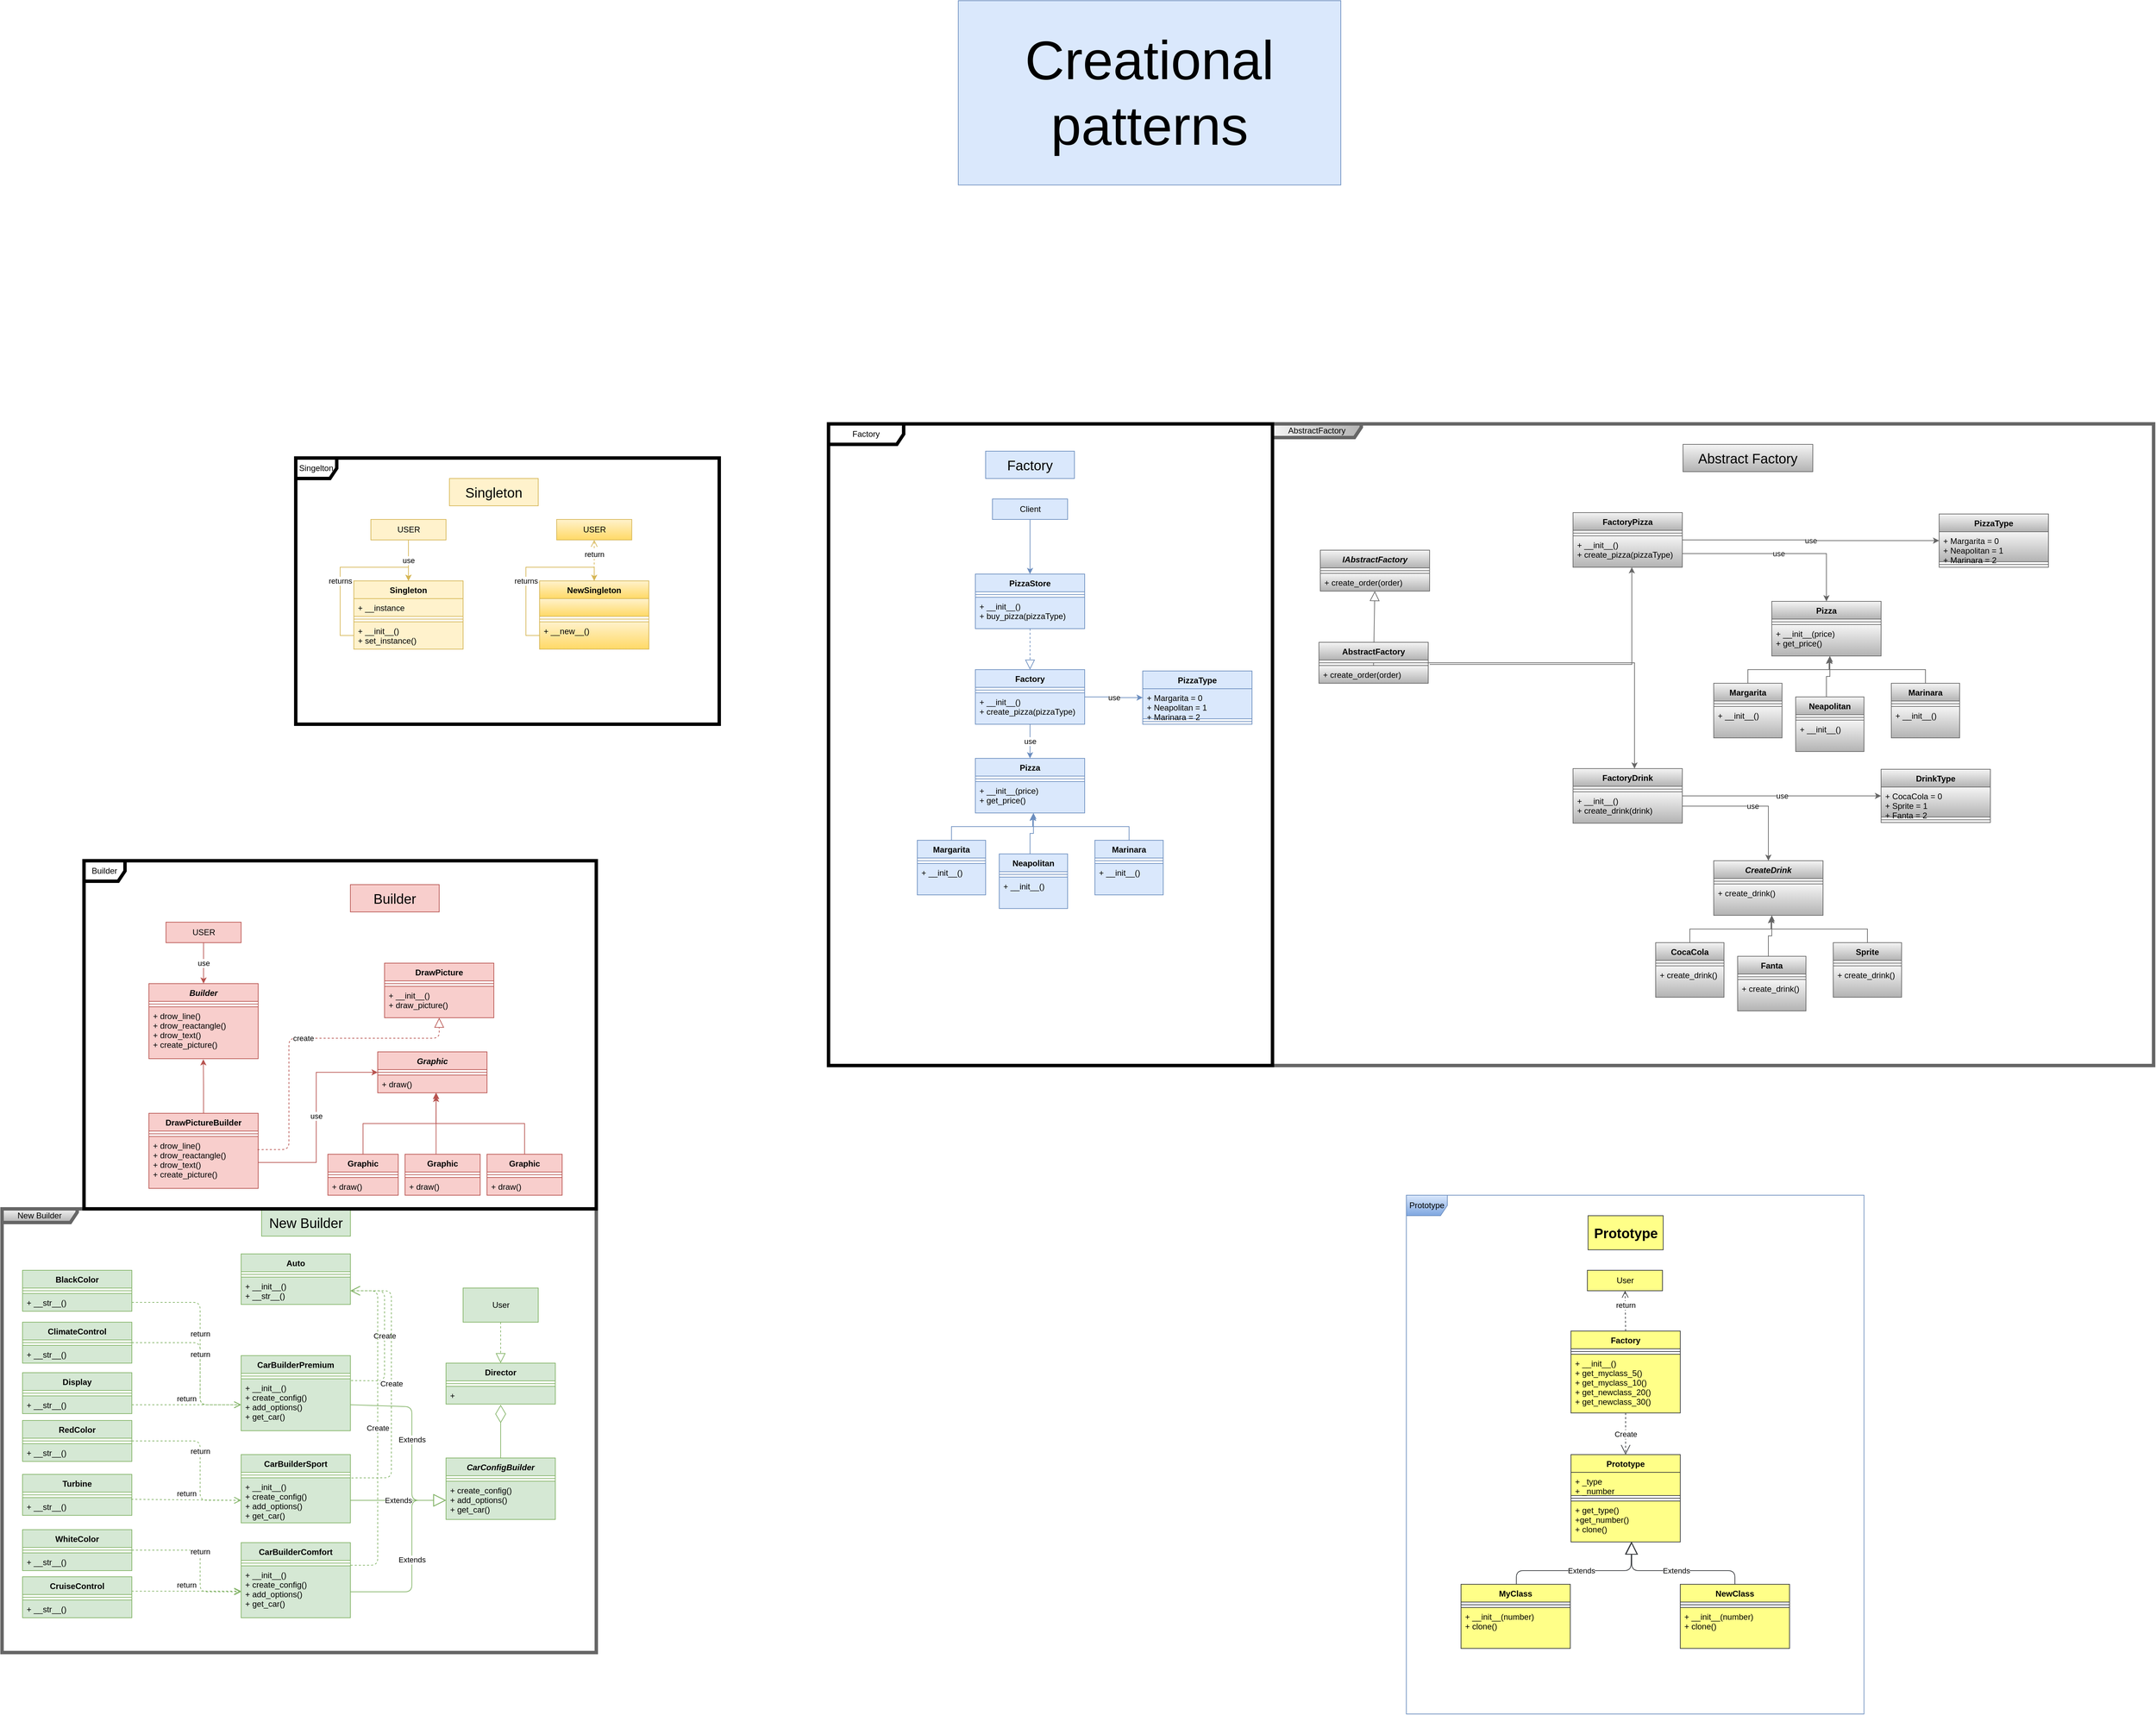 <mxfile version="14.6.11" type="github">
  <diagram id="C5RBs43oDa-KdzZeNtuy" name="Page-1">
    <mxGraphModel dx="2595" dy="2567" grid="1" gridSize="10" guides="1" tooltips="1" connect="1" arrows="1" fold="1" page="1" pageScale="1" pageWidth="827" pageHeight="1169" math="0" shadow="0">
      <root>
        <mxCell id="WIyWlLk6GJQsqaUBKTNV-0" />
        <mxCell id="WIyWlLk6GJQsqaUBKTNV-1" parent="WIyWlLk6GJQsqaUBKTNV-0" />
        <mxCell id="Kjml_4NwDwtvKxTAV_FZ-0" value="&lt;font style=&quot;font-size: 80px&quot;&gt;Creational patterns&lt;/font&gt;" style="text;html=1;strokeColor=#6c8ebf;fillColor=#dae8fc;align=center;verticalAlign=middle;whiteSpace=wrap;rounded=0;" parent="WIyWlLk6GJQsqaUBKTNV-1" vertex="1">
          <mxGeometry x="1460" y="-540" width="560" height="270" as="geometry" />
        </mxCell>
        <mxCell id="Kjml_4NwDwtvKxTAV_FZ-1" value="&lt;font style=&quot;font-size: 20px&quot;&gt;Singleton&lt;/font&gt;" style="text;html=1;strokeColor=#d6b656;fillColor=#fff2cc;align=center;verticalAlign=middle;whiteSpace=wrap;rounded=0;" parent="WIyWlLk6GJQsqaUBKTNV-1" vertex="1">
          <mxGeometry x="715" y="160" width="130" height="40" as="geometry" />
        </mxCell>
        <mxCell id="Kjml_4NwDwtvKxTAV_FZ-5" value="Singleton" style="swimlane;fontStyle=1;align=center;verticalAlign=top;childLayout=stackLayout;horizontal=1;startSize=26;horizontalStack=0;resizeParent=1;resizeParentMax=0;resizeLast=0;collapsible=1;marginBottom=0;fillColor=#fff2cc;strokeColor=#d6b656;" parent="WIyWlLk6GJQsqaUBKTNV-1" vertex="1">
          <mxGeometry x="575" y="310" width="160" height="100" as="geometry" />
        </mxCell>
        <mxCell id="Kjml_4NwDwtvKxTAV_FZ-6" value="+ __instance" style="text;strokeColor=#d6b656;fillColor=#fff2cc;align=left;verticalAlign=top;spacingLeft=4;spacingRight=4;overflow=hidden;rotatable=0;points=[[0,0.5],[1,0.5]];portConstraint=eastwest;" parent="Kjml_4NwDwtvKxTAV_FZ-5" vertex="1">
          <mxGeometry y="26" width="160" height="26" as="geometry" />
        </mxCell>
        <mxCell id="Kjml_4NwDwtvKxTAV_FZ-7" value="" style="line;strokeWidth=1;fillColor=#fff2cc;align=left;verticalAlign=middle;spacingTop=-1;spacingLeft=3;spacingRight=3;rotatable=0;labelPosition=right;points=[];portConstraint=eastwest;strokeColor=#d6b656;" parent="Kjml_4NwDwtvKxTAV_FZ-5" vertex="1">
          <mxGeometry y="52" width="160" height="8" as="geometry" />
        </mxCell>
        <mxCell id="Kjml_4NwDwtvKxTAV_FZ-9" value="returns" style="edgeStyle=orthogonalEdgeStyle;rounded=0;orthogonalLoop=1;jettySize=auto;html=1;entryX=0.5;entryY=0;entryDx=0;entryDy=0;fillColor=#fff2cc;strokeColor=#d6b656;" parent="Kjml_4NwDwtvKxTAV_FZ-5" source="Kjml_4NwDwtvKxTAV_FZ-8" target="Kjml_4NwDwtvKxTAV_FZ-5" edge="1">
          <mxGeometry x="-0.167" relative="1" as="geometry">
            <Array as="points">
              <mxPoint x="-20" y="80" />
              <mxPoint x="-20" y="-20" />
              <mxPoint x="80" y="-20" />
            </Array>
            <mxPoint as="offset" />
          </mxGeometry>
        </mxCell>
        <mxCell id="Kjml_4NwDwtvKxTAV_FZ-8" value="+ __init__()&#xa;+ set_instance()" style="text;strokeColor=#d6b656;fillColor=#fff2cc;align=left;verticalAlign=top;spacingLeft=4;spacingRight=4;overflow=hidden;rotatable=0;points=[[0,0.5],[1,0.5]];portConstraint=eastwest;" parent="Kjml_4NwDwtvKxTAV_FZ-5" vertex="1">
          <mxGeometry y="60" width="160" height="40" as="geometry" />
        </mxCell>
        <mxCell id="Kjml_4NwDwtvKxTAV_FZ-11" value="use" style="edgeStyle=orthogonalEdgeStyle;rounded=0;orthogonalLoop=1;jettySize=auto;html=1;entryX=0.5;entryY=0;entryDx=0;entryDy=0;fillColor=#fff2cc;strokeColor=#d6b656;" parent="WIyWlLk6GJQsqaUBKTNV-1" source="Kjml_4NwDwtvKxTAV_FZ-10" target="Kjml_4NwDwtvKxTAV_FZ-5" edge="1">
          <mxGeometry relative="1" as="geometry" />
        </mxCell>
        <mxCell id="Kjml_4NwDwtvKxTAV_FZ-10" value="USER" style="html=1;fillColor=#fff2cc;strokeColor=#d6b656;" parent="WIyWlLk6GJQsqaUBKTNV-1" vertex="1">
          <mxGeometry x="600" y="220" width="110" height="30" as="geometry" />
        </mxCell>
        <mxCell id="Kjml_4NwDwtvKxTAV_FZ-12" value="&lt;font style=&quot;font-size: 20px&quot;&gt;Builder&lt;/font&gt;" style="text;html=1;strokeColor=#b85450;fillColor=#f8cecc;align=center;verticalAlign=middle;whiteSpace=wrap;rounded=0;" parent="WIyWlLk6GJQsqaUBKTNV-1" vertex="1">
          <mxGeometry x="570" y="755" width="130" height="40" as="geometry" />
        </mxCell>
        <mxCell id="epCb49_fnG2OaSvIDgZF-0" value="use" style="edgeStyle=orthogonalEdgeStyle;rounded=0;orthogonalLoop=1;jettySize=auto;html=1;fillColor=#f8cecc;strokeColor=#b85450;" parent="WIyWlLk6GJQsqaUBKTNV-1" source="Kjml_4NwDwtvKxTAV_FZ-13" target="Kjml_4NwDwtvKxTAV_FZ-14" edge="1">
          <mxGeometry relative="1" as="geometry" />
        </mxCell>
        <mxCell id="Kjml_4NwDwtvKxTAV_FZ-13" value="USER" style="html=1;fillColor=#f8cecc;strokeColor=#b85450;" parent="WIyWlLk6GJQsqaUBKTNV-1" vertex="1">
          <mxGeometry x="300" y="810" width="110" height="30" as="geometry" />
        </mxCell>
        <mxCell id="Kjml_4NwDwtvKxTAV_FZ-14" value="Builder" style="swimlane;fontStyle=3;align=center;verticalAlign=top;childLayout=stackLayout;horizontal=1;startSize=26;horizontalStack=0;resizeParent=1;resizeParentMax=0;resizeLast=0;collapsible=1;marginBottom=0;fillColor=#f8cecc;strokeColor=#b85450;" parent="WIyWlLk6GJQsqaUBKTNV-1" vertex="1">
          <mxGeometry x="275" y="900" width="160" height="110" as="geometry" />
        </mxCell>
        <mxCell id="Kjml_4NwDwtvKxTAV_FZ-16" value="" style="line;strokeWidth=1;fillColor=#f8cecc;align=left;verticalAlign=middle;spacingTop=-1;spacingLeft=3;spacingRight=3;rotatable=0;labelPosition=right;points=[];portConstraint=eastwest;strokeColor=#b85450;" parent="Kjml_4NwDwtvKxTAV_FZ-14" vertex="1">
          <mxGeometry y="26" width="160" height="8" as="geometry" />
        </mxCell>
        <mxCell id="Kjml_4NwDwtvKxTAV_FZ-17" value="+ drow_line()&#xa;+ drow_reactangle()&#xa;+ drow_text()&#xa;+ create_picture()" style="text;strokeColor=#b85450;fillColor=#f8cecc;align=left;verticalAlign=top;spacingLeft=4;spacingRight=4;overflow=hidden;rotatable=0;points=[[0,0.5],[1,0.5]];portConstraint=eastwest;" parent="Kjml_4NwDwtvKxTAV_FZ-14" vertex="1">
          <mxGeometry y="34" width="160" height="76" as="geometry" />
        </mxCell>
        <mxCell id="Kjml_4NwDwtvKxTAV_FZ-18" value="Graphic" style="swimlane;fontStyle=3;align=center;verticalAlign=top;childLayout=stackLayout;horizontal=1;startSize=26;horizontalStack=0;resizeParent=1;resizeParentMax=0;resizeLast=0;collapsible=1;marginBottom=0;fillColor=#f8cecc;strokeColor=#b85450;" parent="WIyWlLk6GJQsqaUBKTNV-1" vertex="1">
          <mxGeometry x="610" y="1000" width="160" height="60" as="geometry" />
        </mxCell>
        <mxCell id="Kjml_4NwDwtvKxTAV_FZ-20" value="" style="line;strokeWidth=1;fillColor=#f8cecc;align=left;verticalAlign=middle;spacingTop=-1;spacingLeft=3;spacingRight=3;rotatable=0;labelPosition=right;points=[];portConstraint=eastwest;strokeColor=#b85450;" parent="Kjml_4NwDwtvKxTAV_FZ-18" vertex="1">
          <mxGeometry y="26" width="160" height="8" as="geometry" />
        </mxCell>
        <mxCell id="Kjml_4NwDwtvKxTAV_FZ-21" value="+ draw()" style="text;strokeColor=#b85450;fillColor=#f8cecc;align=left;verticalAlign=top;spacingLeft=4;spacingRight=4;overflow=hidden;rotatable=0;points=[[0,0.5],[1,0.5]];portConstraint=eastwest;" parent="Kjml_4NwDwtvKxTAV_FZ-18" vertex="1">
          <mxGeometry y="34" width="160" height="26" as="geometry" />
        </mxCell>
        <mxCell id="Kjml_4NwDwtvKxTAV_FZ-22" value="DrawPicture" style="swimlane;fontStyle=1;align=center;verticalAlign=top;childLayout=stackLayout;horizontal=1;startSize=26;horizontalStack=0;resizeParent=1;resizeParentMax=0;resizeLast=0;collapsible=1;marginBottom=0;fillColor=#f8cecc;strokeColor=#b85450;" parent="WIyWlLk6GJQsqaUBKTNV-1" vertex="1">
          <mxGeometry x="620" y="870" width="160" height="80" as="geometry" />
        </mxCell>
        <mxCell id="Kjml_4NwDwtvKxTAV_FZ-24" value="" style="line;strokeWidth=1;fillColor=#f8cecc;align=left;verticalAlign=middle;spacingTop=-1;spacingLeft=3;spacingRight=3;rotatable=0;labelPosition=right;points=[];portConstraint=eastwest;strokeColor=#b85450;" parent="Kjml_4NwDwtvKxTAV_FZ-22" vertex="1">
          <mxGeometry y="26" width="160" height="8" as="geometry" />
        </mxCell>
        <mxCell id="Kjml_4NwDwtvKxTAV_FZ-25" value="+ __init__()&#xa;+ draw_picture()" style="text;strokeColor=#b85450;fillColor=#f8cecc;align=left;verticalAlign=top;spacingLeft=4;spacingRight=4;overflow=hidden;rotatable=0;points=[[0,0.5],[1,0.5]];portConstraint=eastwest;" parent="Kjml_4NwDwtvKxTAV_FZ-22" vertex="1">
          <mxGeometry y="34" width="160" height="46" as="geometry" />
        </mxCell>
        <mxCell id="Kjml_4NwDwtvKxTAV_FZ-35" style="edgeStyle=orthogonalEdgeStyle;rounded=0;orthogonalLoop=1;jettySize=auto;html=1;entryX=0.534;entryY=1.015;entryDx=0;entryDy=0;entryPerimeter=0;fillColor=#f8cecc;strokeColor=#b85450;" parent="WIyWlLk6GJQsqaUBKTNV-1" source="Kjml_4NwDwtvKxTAV_FZ-26" target="Kjml_4NwDwtvKxTAV_FZ-21" edge="1">
          <mxGeometry relative="1" as="geometry" />
        </mxCell>
        <mxCell id="Kjml_4NwDwtvKxTAV_FZ-26" value="Graphic" style="swimlane;fontStyle=1;align=center;verticalAlign=top;childLayout=stackLayout;horizontal=1;startSize=26;horizontalStack=0;resizeParent=1;resizeParentMax=0;resizeLast=0;collapsible=1;marginBottom=0;fillColor=#f8cecc;strokeColor=#b85450;" parent="WIyWlLk6GJQsqaUBKTNV-1" vertex="1">
          <mxGeometry x="537" y="1150" width="103" height="60" as="geometry" />
        </mxCell>
        <mxCell id="Kjml_4NwDwtvKxTAV_FZ-27" value="" style="line;strokeWidth=1;fillColor=#f8cecc;align=left;verticalAlign=middle;spacingTop=-1;spacingLeft=3;spacingRight=3;rotatable=0;labelPosition=right;points=[];portConstraint=eastwest;strokeColor=#b85450;" parent="Kjml_4NwDwtvKxTAV_FZ-26" vertex="1">
          <mxGeometry y="26" width="103" height="8" as="geometry" />
        </mxCell>
        <mxCell id="Kjml_4NwDwtvKxTAV_FZ-28" value="+ draw()" style="text;strokeColor=#b85450;fillColor=#f8cecc;align=left;verticalAlign=top;spacingLeft=4;spacingRight=4;overflow=hidden;rotatable=0;points=[[0,0.5],[1,0.5]];portConstraint=eastwest;" parent="Kjml_4NwDwtvKxTAV_FZ-26" vertex="1">
          <mxGeometry y="34" width="103" height="26" as="geometry" />
        </mxCell>
        <mxCell id="Kjml_4NwDwtvKxTAV_FZ-36" style="edgeStyle=orthogonalEdgeStyle;rounded=0;orthogonalLoop=1;jettySize=auto;html=1;entryX=0.534;entryY=1.169;entryDx=0;entryDy=0;entryPerimeter=0;exitX=0.5;exitY=0;exitDx=0;exitDy=0;fillColor=#f8cecc;strokeColor=#b85450;" parent="WIyWlLk6GJQsqaUBKTNV-1" source="Kjml_4NwDwtvKxTAV_FZ-29" target="Kjml_4NwDwtvKxTAV_FZ-21" edge="1">
          <mxGeometry relative="1" as="geometry">
            <Array as="points">
              <mxPoint x="695" y="1150" />
            </Array>
          </mxGeometry>
        </mxCell>
        <mxCell id="Kjml_4NwDwtvKxTAV_FZ-29" value="Graphic" style="swimlane;fontStyle=1;align=center;verticalAlign=top;childLayout=stackLayout;horizontal=1;startSize=26;horizontalStack=0;resizeParent=1;resizeParentMax=0;resizeLast=0;collapsible=1;marginBottom=0;fillColor=#f8cecc;strokeColor=#b85450;" parent="WIyWlLk6GJQsqaUBKTNV-1" vertex="1">
          <mxGeometry x="650" y="1150" width="110" height="60" as="geometry" />
        </mxCell>
        <mxCell id="Kjml_4NwDwtvKxTAV_FZ-30" value="" style="line;strokeWidth=1;fillColor=#f8cecc;align=left;verticalAlign=middle;spacingTop=-1;spacingLeft=3;spacingRight=3;rotatable=0;labelPosition=right;points=[];portConstraint=eastwest;strokeColor=#b85450;" parent="Kjml_4NwDwtvKxTAV_FZ-29" vertex="1">
          <mxGeometry y="26" width="110" height="8" as="geometry" />
        </mxCell>
        <mxCell id="Kjml_4NwDwtvKxTAV_FZ-31" value="+ draw()" style="text;strokeColor=#b85450;fillColor=#f8cecc;align=left;verticalAlign=top;spacingLeft=4;spacingRight=4;overflow=hidden;rotatable=0;points=[[0,0.5],[1,0.5]];portConstraint=eastwest;" parent="Kjml_4NwDwtvKxTAV_FZ-29" vertex="1">
          <mxGeometry y="34" width="110" height="26" as="geometry" />
        </mxCell>
        <mxCell id="Kjml_4NwDwtvKxTAV_FZ-37" style="edgeStyle=orthogonalEdgeStyle;rounded=0;orthogonalLoop=1;jettySize=auto;html=1;entryX=0.534;entryY=0.985;entryDx=0;entryDy=0;entryPerimeter=0;fillColor=#f8cecc;strokeColor=#b85450;" parent="WIyWlLk6GJQsqaUBKTNV-1" source="Kjml_4NwDwtvKxTAV_FZ-32" target="Kjml_4NwDwtvKxTAV_FZ-21" edge="1">
          <mxGeometry relative="1" as="geometry" />
        </mxCell>
        <mxCell id="Kjml_4NwDwtvKxTAV_FZ-32" value="Graphic" style="swimlane;fontStyle=1;align=center;verticalAlign=top;childLayout=stackLayout;horizontal=1;startSize=26;horizontalStack=0;resizeParent=1;resizeParentMax=0;resizeLast=0;collapsible=1;marginBottom=0;fillColor=#f8cecc;strokeColor=#b85450;" parent="WIyWlLk6GJQsqaUBKTNV-1" vertex="1">
          <mxGeometry x="770" y="1150" width="110" height="60" as="geometry" />
        </mxCell>
        <mxCell id="Kjml_4NwDwtvKxTAV_FZ-33" value="" style="line;strokeWidth=1;fillColor=#f8cecc;align=left;verticalAlign=middle;spacingTop=-1;spacingLeft=3;spacingRight=3;rotatable=0;labelPosition=right;points=[];portConstraint=eastwest;strokeColor=#b85450;" parent="Kjml_4NwDwtvKxTAV_FZ-32" vertex="1">
          <mxGeometry y="26" width="110" height="8" as="geometry" />
        </mxCell>
        <mxCell id="Kjml_4NwDwtvKxTAV_FZ-34" value="+ draw()" style="text;strokeColor=#b85450;fillColor=#f8cecc;align=left;verticalAlign=top;spacingLeft=4;spacingRight=4;overflow=hidden;rotatable=0;points=[[0,0.5],[1,0.5]];portConstraint=eastwest;" parent="Kjml_4NwDwtvKxTAV_FZ-32" vertex="1">
          <mxGeometry y="34" width="110" height="26" as="geometry" />
        </mxCell>
        <mxCell id="Kjml_4NwDwtvKxTAV_FZ-42" style="edgeStyle=orthogonalEdgeStyle;rounded=0;orthogonalLoop=1;jettySize=auto;html=1;entryX=0.498;entryY=1.011;entryDx=0;entryDy=0;entryPerimeter=0;fillColor=#f8cecc;strokeColor=#b85450;" parent="WIyWlLk6GJQsqaUBKTNV-1" source="Kjml_4NwDwtvKxTAV_FZ-39" target="Kjml_4NwDwtvKxTAV_FZ-17" edge="1">
          <mxGeometry relative="1" as="geometry" />
        </mxCell>
        <mxCell id="Kjml_4NwDwtvKxTAV_FZ-39" value="DrawPictureBuilder" style="swimlane;fontStyle=1;align=center;verticalAlign=top;childLayout=stackLayout;horizontal=1;startSize=26;horizontalStack=0;resizeParent=1;resizeParentMax=0;resizeLast=0;collapsible=1;marginBottom=0;fillColor=#f8cecc;strokeColor=#b85450;" parent="WIyWlLk6GJQsqaUBKTNV-1" vertex="1">
          <mxGeometry x="275" y="1090" width="160" height="110" as="geometry" />
        </mxCell>
        <mxCell id="Kjml_4NwDwtvKxTAV_FZ-40" value="" style="line;strokeWidth=1;fillColor=#f8cecc;align=left;verticalAlign=middle;spacingTop=-1;spacingLeft=3;spacingRight=3;rotatable=0;labelPosition=right;points=[];portConstraint=eastwest;strokeColor=#b85450;" parent="Kjml_4NwDwtvKxTAV_FZ-39" vertex="1">
          <mxGeometry y="26" width="160" height="8" as="geometry" />
        </mxCell>
        <mxCell id="Kjml_4NwDwtvKxTAV_FZ-41" value="+ drow_line()&#xa;+ drow_reactangle()&#xa;+ drow_text()&#xa;+ create_picture()" style="text;strokeColor=#b85450;fillColor=#f8cecc;align=left;verticalAlign=top;spacingLeft=4;spacingRight=4;overflow=hidden;rotatable=0;points=[[0,0.5],[1,0.5]];portConstraint=eastwest;" parent="Kjml_4NwDwtvKxTAV_FZ-39" vertex="1">
          <mxGeometry y="34" width="160" height="76" as="geometry" />
        </mxCell>
        <mxCell id="epCb49_fnG2OaSvIDgZF-2" value="&lt;font style=&quot;font-size: 20px&quot;&gt;Factory&lt;/font&gt;" style="text;html=1;strokeColor=#6c8ebf;fillColor=#dae8fc;align=center;verticalAlign=middle;whiteSpace=wrap;rounded=0;" parent="WIyWlLk6GJQsqaUBKTNV-1" vertex="1">
          <mxGeometry x="1500" y="120" width="130" height="40" as="geometry" />
        </mxCell>
        <mxCell id="epCb49_fnG2OaSvIDgZF-3" value="&lt;font style=&quot;font-size: 20px&quot;&gt;Abstract Factory&lt;/font&gt;" style="text;html=1;fillColor=#f5f5f5;align=center;verticalAlign=middle;whiteSpace=wrap;rounded=0;gradientColor=#b3b3b3;strokeColor=#666666;sketch=0;" parent="WIyWlLk6GJQsqaUBKTNV-1" vertex="1">
          <mxGeometry x="2521" y="110" width="190" height="40" as="geometry" />
        </mxCell>
        <mxCell id="epCb49_fnG2OaSvIDgZF-6" value="PizzaType" style="swimlane;fontStyle=1;align=center;verticalAlign=top;childLayout=stackLayout;horizontal=1;startSize=26;horizontalStack=0;resizeParent=1;resizeParentMax=0;resizeLast=0;collapsible=1;marginBottom=0;fillColor=#dae8fc;strokeColor=#6c8ebf;" parent="WIyWlLk6GJQsqaUBKTNV-1" vertex="1">
          <mxGeometry x="1730" y="442" width="160" height="78" as="geometry" />
        </mxCell>
        <mxCell id="epCb49_fnG2OaSvIDgZF-7" value="+ Margarita = 0&#xa;+ Neapolitan = 1&#xa;+ Marinara = 2" style="text;strokeColor=#6c8ebf;fillColor=#dae8fc;align=left;verticalAlign=top;spacingLeft=4;spacingRight=4;overflow=hidden;rotatable=0;points=[[0,0.5],[1,0.5]];portConstraint=eastwest;" parent="epCb49_fnG2OaSvIDgZF-6" vertex="1">
          <mxGeometry y="26" width="160" height="44" as="geometry" />
        </mxCell>
        <mxCell id="epCb49_fnG2OaSvIDgZF-8" value="" style="line;strokeWidth=1;fillColor=#dae8fc;align=left;verticalAlign=middle;spacingTop=-1;spacingLeft=3;spacingRight=3;rotatable=0;labelPosition=right;points=[];portConstraint=eastwest;strokeColor=#6c8ebf;" parent="epCb49_fnG2OaSvIDgZF-6" vertex="1">
          <mxGeometry y="70" width="160" height="8" as="geometry" />
        </mxCell>
        <mxCell id="epCb49_fnG2OaSvIDgZF-21" value="use" style="edgeStyle=orthogonalEdgeStyle;rounded=0;orthogonalLoop=1;jettySize=auto;html=1;fillColor=#dae8fc;strokeColor=#6c8ebf;" parent="WIyWlLk6GJQsqaUBKTNV-1" source="epCb49_fnG2OaSvIDgZF-10" target="epCb49_fnG2OaSvIDgZF-6" edge="1">
          <mxGeometry relative="1" as="geometry" />
        </mxCell>
        <mxCell id="epCb49_fnG2OaSvIDgZF-35" value="use" style="edgeStyle=orthogonalEdgeStyle;rounded=0;orthogonalLoop=1;jettySize=auto;html=1;entryX=0.5;entryY=0;entryDx=0;entryDy=0;fillColor=#dae8fc;strokeColor=#6c8ebf;" parent="WIyWlLk6GJQsqaUBKTNV-1" source="epCb49_fnG2OaSvIDgZF-10" target="epCb49_fnG2OaSvIDgZF-22" edge="1">
          <mxGeometry relative="1" as="geometry" />
        </mxCell>
        <mxCell id="epCb49_fnG2OaSvIDgZF-10" value="Factory" style="swimlane;fontStyle=1;align=center;verticalAlign=top;childLayout=stackLayout;horizontal=1;startSize=26;horizontalStack=0;resizeParent=1;resizeParentMax=0;resizeLast=0;collapsible=1;marginBottom=0;fillColor=#dae8fc;strokeColor=#6c8ebf;" parent="WIyWlLk6GJQsqaUBKTNV-1" vertex="1">
          <mxGeometry x="1485" y="440" width="160" height="80" as="geometry" />
        </mxCell>
        <mxCell id="epCb49_fnG2OaSvIDgZF-12" value="" style="line;strokeWidth=1;fillColor=#dae8fc;align=left;verticalAlign=middle;spacingTop=-1;spacingLeft=3;spacingRight=3;rotatable=0;labelPosition=right;points=[];portConstraint=eastwest;strokeColor=#6c8ebf;" parent="epCb49_fnG2OaSvIDgZF-10" vertex="1">
          <mxGeometry y="26" width="160" height="8" as="geometry" />
        </mxCell>
        <mxCell id="epCb49_fnG2OaSvIDgZF-13" value="+ __init__()&#xa;+ create_pizza(pizzaType)" style="text;strokeColor=#6c8ebf;fillColor=#dae8fc;align=left;verticalAlign=top;spacingLeft=4;spacingRight=4;overflow=hidden;rotatable=0;points=[[0,0.5],[1,0.5]];portConstraint=eastwest;" parent="epCb49_fnG2OaSvIDgZF-10" vertex="1">
          <mxGeometry y="34" width="160" height="46" as="geometry" />
        </mxCell>
        <mxCell id="epCb49_fnG2OaSvIDgZF-14" value="PizzaStore" style="swimlane;fontStyle=1;align=center;verticalAlign=top;childLayout=stackLayout;horizontal=1;startSize=26;horizontalStack=0;resizeParent=1;resizeParentMax=0;resizeLast=0;collapsible=1;marginBottom=0;fillColor=#dae8fc;strokeColor=#6c8ebf;" parent="WIyWlLk6GJQsqaUBKTNV-1" vertex="1">
          <mxGeometry x="1485" y="300" width="160" height="80" as="geometry" />
        </mxCell>
        <mxCell id="epCb49_fnG2OaSvIDgZF-16" value="" style="line;strokeWidth=1;fillColor=#dae8fc;align=left;verticalAlign=middle;spacingTop=-1;spacingLeft=3;spacingRight=3;rotatable=0;labelPosition=right;points=[];portConstraint=eastwest;strokeColor=#6c8ebf;" parent="epCb49_fnG2OaSvIDgZF-14" vertex="1">
          <mxGeometry y="26" width="160" height="8" as="geometry" />
        </mxCell>
        <mxCell id="epCb49_fnG2OaSvIDgZF-17" value="+ __init__()&#xa;+ buy_pizza(pizzaType)" style="text;strokeColor=#6c8ebf;fillColor=#dae8fc;align=left;verticalAlign=top;spacingLeft=4;spacingRight=4;overflow=hidden;rotatable=0;points=[[0,0.5],[1,0.5]];portConstraint=eastwest;" parent="epCb49_fnG2OaSvIDgZF-14" vertex="1">
          <mxGeometry y="34" width="160" height="46" as="geometry" />
        </mxCell>
        <mxCell id="epCb49_fnG2OaSvIDgZF-41" style="edgeStyle=orthogonalEdgeStyle;rounded=0;orthogonalLoop=1;jettySize=auto;html=1;entryX=0.5;entryY=0;entryDx=0;entryDy=0;fillColor=#dae8fc;strokeColor=#6c8ebf;" parent="WIyWlLk6GJQsqaUBKTNV-1" source="epCb49_fnG2OaSvIDgZF-18" target="epCb49_fnG2OaSvIDgZF-14" edge="1">
          <mxGeometry relative="1" as="geometry" />
        </mxCell>
        <mxCell id="epCb49_fnG2OaSvIDgZF-18" value="Client" style="html=1;fillColor=#dae8fc;strokeColor=#6c8ebf;" parent="WIyWlLk6GJQsqaUBKTNV-1" vertex="1">
          <mxGeometry x="1510" y="190" width="110" height="30" as="geometry" />
        </mxCell>
        <mxCell id="epCb49_fnG2OaSvIDgZF-22" value="Pizza" style="swimlane;fontStyle=1;align=center;verticalAlign=top;childLayout=stackLayout;horizontal=1;startSize=26;horizontalStack=0;resizeParent=1;resizeParentMax=0;resizeLast=0;collapsible=1;marginBottom=0;fillColor=#dae8fc;strokeColor=#6c8ebf;" parent="WIyWlLk6GJQsqaUBKTNV-1" vertex="1">
          <mxGeometry x="1485" y="570" width="160" height="80" as="geometry" />
        </mxCell>
        <mxCell id="epCb49_fnG2OaSvIDgZF-24" value="" style="line;strokeWidth=1;fillColor=#dae8fc;align=left;verticalAlign=middle;spacingTop=-1;spacingLeft=3;spacingRight=3;rotatable=0;labelPosition=right;points=[];portConstraint=eastwest;strokeColor=#6c8ebf;" parent="epCb49_fnG2OaSvIDgZF-22" vertex="1">
          <mxGeometry y="26" width="160" height="8" as="geometry" />
        </mxCell>
        <mxCell id="epCb49_fnG2OaSvIDgZF-25" value="+ __init__(price)&#xa;+ get_price()" style="text;strokeColor=#6c8ebf;fillColor=#dae8fc;align=left;verticalAlign=top;spacingLeft=4;spacingRight=4;overflow=hidden;rotatable=0;points=[[0,0.5],[1,0.5]];portConstraint=eastwest;" parent="epCb49_fnG2OaSvIDgZF-22" vertex="1">
          <mxGeometry y="34" width="160" height="46" as="geometry" />
        </mxCell>
        <mxCell id="epCb49_fnG2OaSvIDgZF-39" style="edgeStyle=orthogonalEdgeStyle;rounded=0;orthogonalLoop=1;jettySize=auto;html=1;entryX=0.524;entryY=1.052;entryDx=0;entryDy=0;entryPerimeter=0;fillColor=#dae8fc;strokeColor=#6c8ebf;" parent="WIyWlLk6GJQsqaUBKTNV-1" source="epCb49_fnG2OaSvIDgZF-26" target="epCb49_fnG2OaSvIDgZF-25" edge="1">
          <mxGeometry relative="1" as="geometry">
            <Array as="points">
              <mxPoint x="1710" y="670" />
              <mxPoint x="1569" y="670" />
            </Array>
          </mxGeometry>
        </mxCell>
        <mxCell id="epCb49_fnG2OaSvIDgZF-26" value="Marinara" style="swimlane;fontStyle=1;align=center;verticalAlign=top;childLayout=stackLayout;horizontal=1;startSize=26;horizontalStack=0;resizeParent=1;resizeParentMax=0;resizeLast=0;collapsible=1;marginBottom=0;fillColor=#dae8fc;strokeColor=#6c8ebf;" parent="WIyWlLk6GJQsqaUBKTNV-1" vertex="1">
          <mxGeometry x="1660" y="690" width="100" height="80" as="geometry" />
        </mxCell>
        <mxCell id="epCb49_fnG2OaSvIDgZF-27" value="" style="line;strokeWidth=1;fillColor=#dae8fc;align=left;verticalAlign=middle;spacingTop=-1;spacingLeft=3;spacingRight=3;rotatable=0;labelPosition=right;points=[];portConstraint=eastwest;strokeColor=#6c8ebf;" parent="epCb49_fnG2OaSvIDgZF-26" vertex="1">
          <mxGeometry y="26" width="100" height="8" as="geometry" />
        </mxCell>
        <mxCell id="epCb49_fnG2OaSvIDgZF-28" value="+ __init__()" style="text;strokeColor=#6c8ebf;fillColor=#dae8fc;align=left;verticalAlign=top;spacingLeft=4;spacingRight=4;overflow=hidden;rotatable=0;points=[[0,0.5],[1,0.5]];portConstraint=eastwest;" parent="epCb49_fnG2OaSvIDgZF-26" vertex="1">
          <mxGeometry y="34" width="100" height="46" as="geometry" />
        </mxCell>
        <mxCell id="epCb49_fnG2OaSvIDgZF-38" style="edgeStyle=orthogonalEdgeStyle;rounded=0;orthogonalLoop=1;jettySize=auto;html=1;fillColor=#dae8fc;strokeColor=#6c8ebf;" parent="WIyWlLk6GJQsqaUBKTNV-1" source="epCb49_fnG2OaSvIDgZF-29" target="epCb49_fnG2OaSvIDgZF-25" edge="1">
          <mxGeometry relative="1" as="geometry">
            <Array as="points">
              <mxPoint x="1565" y="680" />
              <mxPoint x="1570" y="680" />
            </Array>
          </mxGeometry>
        </mxCell>
        <mxCell id="epCb49_fnG2OaSvIDgZF-29" value="Neapolitan" style="swimlane;fontStyle=1;align=center;verticalAlign=top;childLayout=stackLayout;horizontal=1;startSize=26;horizontalStack=0;resizeParent=1;resizeParentMax=0;resizeLast=0;collapsible=1;marginBottom=0;fillColor=#dae8fc;strokeColor=#6c8ebf;" parent="WIyWlLk6GJQsqaUBKTNV-1" vertex="1">
          <mxGeometry x="1520" y="710" width="100" height="80" as="geometry" />
        </mxCell>
        <mxCell id="epCb49_fnG2OaSvIDgZF-30" value="" style="line;strokeWidth=1;fillColor=#dae8fc;align=left;verticalAlign=middle;spacingTop=-1;spacingLeft=3;spacingRight=3;rotatable=0;labelPosition=right;points=[];portConstraint=eastwest;strokeColor=#6c8ebf;" parent="epCb49_fnG2OaSvIDgZF-29" vertex="1">
          <mxGeometry y="26" width="100" height="8" as="geometry" />
        </mxCell>
        <mxCell id="epCb49_fnG2OaSvIDgZF-31" value="+ __init__()" style="text;strokeColor=#6c8ebf;fillColor=#dae8fc;align=left;verticalAlign=top;spacingLeft=4;spacingRight=4;overflow=hidden;rotatable=0;points=[[0,0.5],[1,0.5]];portConstraint=eastwest;" parent="epCb49_fnG2OaSvIDgZF-29" vertex="1">
          <mxGeometry y="34" width="100" height="46" as="geometry" />
        </mxCell>
        <mxCell id="epCb49_fnG2OaSvIDgZF-36" style="edgeStyle=orthogonalEdgeStyle;rounded=0;orthogonalLoop=1;jettySize=auto;html=1;entryX=0.529;entryY=1.052;entryDx=0;entryDy=0;entryPerimeter=0;fillColor=#dae8fc;strokeColor=#6c8ebf;" parent="WIyWlLk6GJQsqaUBKTNV-1" source="epCb49_fnG2OaSvIDgZF-32" target="epCb49_fnG2OaSvIDgZF-25" edge="1">
          <mxGeometry relative="1" as="geometry">
            <Array as="points">
              <mxPoint x="1450" y="670" />
              <mxPoint x="1570" y="670" />
            </Array>
          </mxGeometry>
        </mxCell>
        <mxCell id="epCb49_fnG2OaSvIDgZF-32" value="Margarita" style="swimlane;fontStyle=1;align=center;verticalAlign=top;childLayout=stackLayout;horizontal=1;startSize=26;horizontalStack=0;resizeParent=1;resizeParentMax=0;resizeLast=0;collapsible=1;marginBottom=0;fillColor=#dae8fc;strokeColor=#6c8ebf;" parent="WIyWlLk6GJQsqaUBKTNV-1" vertex="1">
          <mxGeometry x="1400" y="690" width="100" height="80" as="geometry" />
        </mxCell>
        <mxCell id="epCb49_fnG2OaSvIDgZF-33" value="" style="line;strokeWidth=1;fillColor=#dae8fc;align=left;verticalAlign=middle;spacingTop=-1;spacingLeft=3;spacingRight=3;rotatable=0;labelPosition=right;points=[];portConstraint=eastwest;strokeColor=#6c8ebf;" parent="epCb49_fnG2OaSvIDgZF-32" vertex="1">
          <mxGeometry y="26" width="100" height="8" as="geometry" />
        </mxCell>
        <mxCell id="epCb49_fnG2OaSvIDgZF-34" value="+ __init__()" style="text;strokeColor=#6c8ebf;fillColor=#dae8fc;align=left;verticalAlign=top;spacingLeft=4;spacingRight=4;overflow=hidden;rotatable=0;points=[[0,0.5],[1,0.5]];portConstraint=eastwest;" parent="epCb49_fnG2OaSvIDgZF-32" vertex="1">
          <mxGeometry y="34" width="100" height="46" as="geometry" />
        </mxCell>
        <mxCell id="epCb49_fnG2OaSvIDgZF-40" value="" style="endArrow=block;dashed=1;endFill=0;endSize=12;html=1;entryX=0.5;entryY=0;entryDx=0;entryDy=0;fillColor=#dae8fc;strokeColor=#6c8ebf;" parent="WIyWlLk6GJQsqaUBKTNV-1" target="epCb49_fnG2OaSvIDgZF-10" edge="1">
          <mxGeometry width="160" relative="1" as="geometry">
            <mxPoint x="1565" y="380" as="sourcePoint" />
            <mxPoint x="1570" y="290" as="targetPoint" />
          </mxGeometry>
        </mxCell>
        <mxCell id="epCb49_fnG2OaSvIDgZF-42" value="use" style="edgeStyle=orthogonalEdgeStyle;rounded=0;orthogonalLoop=1;jettySize=auto;html=1;fillColor=#f8cecc;strokeColor=#b85450;" parent="WIyWlLk6GJQsqaUBKTNV-1" source="Kjml_4NwDwtvKxTAV_FZ-41" target="Kjml_4NwDwtvKxTAV_FZ-18" edge="1">
          <mxGeometry relative="1" as="geometry">
            <Array as="points">
              <mxPoint x="520" y="1162" />
              <mxPoint x="520" y="1030" />
            </Array>
          </mxGeometry>
        </mxCell>
        <mxCell id="epCb49_fnG2OaSvIDgZF-43" value="create" style="endArrow=block;dashed=1;endFill=0;endSize=12;html=1;exitX=0.994;exitY=0.253;exitDx=0;exitDy=0;exitPerimeter=0;fillColor=#f8cecc;strokeColor=#b85450;" parent="WIyWlLk6GJQsqaUBKTNV-1" source="Kjml_4NwDwtvKxTAV_FZ-41" target="Kjml_4NwDwtvKxTAV_FZ-25" edge="1">
          <mxGeometry width="160" relative="1" as="geometry">
            <mxPoint x="510" y="970" as="sourcePoint" />
            <mxPoint x="670" y="970" as="targetPoint" />
            <Array as="points">
              <mxPoint x="480" y="1143" />
              <mxPoint x="480" y="980" />
              <mxPoint x="700" y="980" />
            </Array>
          </mxGeometry>
        </mxCell>
        <mxCell id="epCb49_fnG2OaSvIDgZF-44" value="PizzaType" style="swimlane;fontStyle=1;align=center;verticalAlign=top;childLayout=stackLayout;horizontal=1;startSize=26;horizontalStack=0;resizeParent=1;resizeParentMax=0;resizeLast=0;collapsible=1;marginBottom=0;fillColor=#f5f5f5;gradientColor=#b3b3b3;strokeColor=#666666;sketch=0;" parent="WIyWlLk6GJQsqaUBKTNV-1" vertex="1">
          <mxGeometry x="2896" y="212" width="160" height="78" as="geometry" />
        </mxCell>
        <mxCell id="epCb49_fnG2OaSvIDgZF-45" value="+ Margarita = 0&#xa;+ Neapolitan = 1&#xa;+ Marinara = 2" style="text;fillColor=#f5f5f5;align=left;verticalAlign=top;spacingLeft=4;spacingRight=4;overflow=hidden;rotatable=0;points=[[0,0.5],[1,0.5]];portConstraint=eastwest;gradientColor=#b3b3b3;strokeColor=#666666;sketch=0;" parent="epCb49_fnG2OaSvIDgZF-44" vertex="1">
          <mxGeometry y="26" width="160" height="44" as="geometry" />
        </mxCell>
        <mxCell id="epCb49_fnG2OaSvIDgZF-46" value="" style="line;strokeWidth=1;fillColor=#f5f5f5;align=left;verticalAlign=middle;spacingTop=-1;spacingLeft=3;spacingRight=3;rotatable=0;labelPosition=right;points=[];portConstraint=eastwest;gradientColor=#b3b3b3;strokeColor=#666666;sketch=0;" parent="epCb49_fnG2OaSvIDgZF-44" vertex="1">
          <mxGeometry y="70" width="160" height="8" as="geometry" />
        </mxCell>
        <mxCell id="epCb49_fnG2OaSvIDgZF-47" value="use" style="edgeStyle=orthogonalEdgeStyle;rounded=0;orthogonalLoop=1;jettySize=auto;html=1;fillColor=#f5f5f5;gradientColor=#b3b3b3;strokeColor=#666666;sketch=0;" parent="WIyWlLk6GJQsqaUBKTNV-1" source="epCb49_fnG2OaSvIDgZF-49" target="epCb49_fnG2OaSvIDgZF-44" edge="1">
          <mxGeometry relative="1" as="geometry" />
        </mxCell>
        <mxCell id="epCb49_fnG2OaSvIDgZF-48" value="use" style="edgeStyle=orthogonalEdgeStyle;rounded=0;orthogonalLoop=1;jettySize=auto;html=1;entryX=0.5;entryY=0;entryDx=0;entryDy=0;fillColor=#f5f5f5;gradientColor=#b3b3b3;strokeColor=#666666;sketch=0;" parent="WIyWlLk6GJQsqaUBKTNV-1" source="epCb49_fnG2OaSvIDgZF-49" target="epCb49_fnG2OaSvIDgZF-52" edge="1">
          <mxGeometry relative="1" as="geometry">
            <Array as="points">
              <mxPoint x="2731" y="270" />
            </Array>
          </mxGeometry>
        </mxCell>
        <mxCell id="epCb49_fnG2OaSvIDgZF-49" value="FactoryPizza" style="swimlane;fontStyle=1;align=center;verticalAlign=top;childLayout=stackLayout;horizontal=1;startSize=26;horizontalStack=0;resizeParent=1;resizeParentMax=0;resizeLast=0;collapsible=1;marginBottom=0;fillColor=#f5f5f5;gradientColor=#b3b3b3;strokeColor=#666666;sketch=0;" parent="WIyWlLk6GJQsqaUBKTNV-1" vertex="1">
          <mxGeometry x="2360" y="210" width="160" height="80" as="geometry" />
        </mxCell>
        <mxCell id="epCb49_fnG2OaSvIDgZF-50" value="" style="line;strokeWidth=1;fillColor=#f5f5f5;align=left;verticalAlign=middle;spacingTop=-1;spacingLeft=3;spacingRight=3;rotatable=0;labelPosition=right;points=[];portConstraint=eastwest;gradientColor=#b3b3b3;strokeColor=#666666;sketch=0;" parent="epCb49_fnG2OaSvIDgZF-49" vertex="1">
          <mxGeometry y="26" width="160" height="8" as="geometry" />
        </mxCell>
        <mxCell id="epCb49_fnG2OaSvIDgZF-51" value="+ __init__()&#xa;+ create_pizza(pizzaType)" style="text;fillColor=#f5f5f5;align=left;verticalAlign=top;spacingLeft=4;spacingRight=4;overflow=hidden;rotatable=0;points=[[0,0.5],[1,0.5]];portConstraint=eastwest;gradientColor=#b3b3b3;strokeColor=#666666;sketch=0;" parent="epCb49_fnG2OaSvIDgZF-49" vertex="1">
          <mxGeometry y="34" width="160" height="46" as="geometry" />
        </mxCell>
        <mxCell id="epCb49_fnG2OaSvIDgZF-52" value="Pizza" style="swimlane;fontStyle=1;align=center;verticalAlign=top;childLayout=stackLayout;horizontal=1;startSize=26;horizontalStack=0;resizeParent=1;resizeParentMax=0;resizeLast=0;collapsible=1;marginBottom=0;fillColor=#f5f5f5;gradientColor=#b3b3b3;strokeColor=#666666;sketch=0;" parent="WIyWlLk6GJQsqaUBKTNV-1" vertex="1">
          <mxGeometry x="2651" y="340" width="160" height="80" as="geometry" />
        </mxCell>
        <mxCell id="epCb49_fnG2OaSvIDgZF-53" value="" style="line;strokeWidth=1;fillColor=#f5f5f5;align=left;verticalAlign=middle;spacingTop=-1;spacingLeft=3;spacingRight=3;rotatable=0;labelPosition=right;points=[];portConstraint=eastwest;gradientColor=#b3b3b3;strokeColor=#666666;sketch=0;" parent="epCb49_fnG2OaSvIDgZF-52" vertex="1">
          <mxGeometry y="26" width="160" height="8" as="geometry" />
        </mxCell>
        <mxCell id="epCb49_fnG2OaSvIDgZF-54" value="+ __init__(price)&#xa;+ get_price()" style="text;fillColor=#f5f5f5;align=left;verticalAlign=top;spacingLeft=4;spacingRight=4;overflow=hidden;rotatable=0;points=[[0,0.5],[1,0.5]];portConstraint=eastwest;gradientColor=#b3b3b3;strokeColor=#666666;sketch=0;" parent="epCb49_fnG2OaSvIDgZF-52" vertex="1">
          <mxGeometry y="34" width="160" height="46" as="geometry" />
        </mxCell>
        <mxCell id="epCb49_fnG2OaSvIDgZF-55" style="edgeStyle=orthogonalEdgeStyle;rounded=0;orthogonalLoop=1;jettySize=auto;html=1;entryX=0.524;entryY=1.052;entryDx=0;entryDy=0;entryPerimeter=0;fillColor=#f5f5f5;gradientColor=#b3b3b3;strokeColor=#666666;sketch=0;" parent="WIyWlLk6GJQsqaUBKTNV-1" source="epCb49_fnG2OaSvIDgZF-56" target="epCb49_fnG2OaSvIDgZF-54" edge="1">
          <mxGeometry relative="1" as="geometry">
            <Array as="points">
              <mxPoint x="2876" y="440" />
              <mxPoint x="2735" y="440" />
            </Array>
          </mxGeometry>
        </mxCell>
        <mxCell id="epCb49_fnG2OaSvIDgZF-56" value="Marinara" style="swimlane;fontStyle=1;align=center;verticalAlign=top;childLayout=stackLayout;horizontal=1;startSize=26;horizontalStack=0;resizeParent=1;resizeParentMax=0;resizeLast=0;collapsible=1;marginBottom=0;fillColor=#f5f5f5;gradientColor=#b3b3b3;strokeColor=#666666;sketch=0;" parent="WIyWlLk6GJQsqaUBKTNV-1" vertex="1">
          <mxGeometry x="2826" y="460" width="100" height="80" as="geometry" />
        </mxCell>
        <mxCell id="epCb49_fnG2OaSvIDgZF-57" value="" style="line;strokeWidth=1;fillColor=#f5f5f5;align=left;verticalAlign=middle;spacingTop=-1;spacingLeft=3;spacingRight=3;rotatable=0;labelPosition=right;points=[];portConstraint=eastwest;gradientColor=#b3b3b3;strokeColor=#666666;sketch=0;" parent="epCb49_fnG2OaSvIDgZF-56" vertex="1">
          <mxGeometry y="26" width="100" height="8" as="geometry" />
        </mxCell>
        <mxCell id="epCb49_fnG2OaSvIDgZF-58" value="+ __init__()" style="text;fillColor=#f5f5f5;align=left;verticalAlign=top;spacingLeft=4;spacingRight=4;overflow=hidden;rotatable=0;points=[[0,0.5],[1,0.5]];portConstraint=eastwest;gradientColor=#b3b3b3;strokeColor=#666666;sketch=0;" parent="epCb49_fnG2OaSvIDgZF-56" vertex="1">
          <mxGeometry y="34" width="100" height="46" as="geometry" />
        </mxCell>
        <mxCell id="epCb49_fnG2OaSvIDgZF-59" style="edgeStyle=orthogonalEdgeStyle;rounded=0;orthogonalLoop=1;jettySize=auto;html=1;fillColor=#f5f5f5;gradientColor=#b3b3b3;strokeColor=#666666;sketch=0;" parent="WIyWlLk6GJQsqaUBKTNV-1" source="epCb49_fnG2OaSvIDgZF-60" target="epCb49_fnG2OaSvIDgZF-54" edge="1">
          <mxGeometry relative="1" as="geometry">
            <Array as="points">
              <mxPoint x="2731" y="450" />
              <mxPoint x="2736" y="450" />
            </Array>
          </mxGeometry>
        </mxCell>
        <mxCell id="epCb49_fnG2OaSvIDgZF-60" value="Neapolitan" style="swimlane;fontStyle=1;align=center;verticalAlign=top;childLayout=stackLayout;horizontal=1;startSize=26;horizontalStack=0;resizeParent=1;resizeParentMax=0;resizeLast=0;collapsible=1;marginBottom=0;fillColor=#f5f5f5;gradientColor=#b3b3b3;strokeColor=#666666;sketch=0;" parent="WIyWlLk6GJQsqaUBKTNV-1" vertex="1">
          <mxGeometry x="2686" y="480" width="100" height="80" as="geometry" />
        </mxCell>
        <mxCell id="epCb49_fnG2OaSvIDgZF-61" value="" style="line;strokeWidth=1;fillColor=#f5f5f5;align=left;verticalAlign=middle;spacingTop=-1;spacingLeft=3;spacingRight=3;rotatable=0;labelPosition=right;points=[];portConstraint=eastwest;gradientColor=#b3b3b3;strokeColor=#666666;sketch=0;" parent="epCb49_fnG2OaSvIDgZF-60" vertex="1">
          <mxGeometry y="26" width="100" height="8" as="geometry" />
        </mxCell>
        <mxCell id="epCb49_fnG2OaSvIDgZF-62" value="+ __init__()" style="text;fillColor=#f5f5f5;align=left;verticalAlign=top;spacingLeft=4;spacingRight=4;overflow=hidden;rotatable=0;points=[[0,0.5],[1,0.5]];portConstraint=eastwest;gradientColor=#b3b3b3;strokeColor=#666666;sketch=0;" parent="epCb49_fnG2OaSvIDgZF-60" vertex="1">
          <mxGeometry y="34" width="100" height="46" as="geometry" />
        </mxCell>
        <mxCell id="epCb49_fnG2OaSvIDgZF-63" style="edgeStyle=orthogonalEdgeStyle;rounded=0;orthogonalLoop=1;jettySize=auto;html=1;entryX=0.529;entryY=1.052;entryDx=0;entryDy=0;entryPerimeter=0;fillColor=#f5f5f5;gradientColor=#b3b3b3;strokeColor=#666666;sketch=0;" parent="WIyWlLk6GJQsqaUBKTNV-1" source="epCb49_fnG2OaSvIDgZF-64" target="epCb49_fnG2OaSvIDgZF-54" edge="1">
          <mxGeometry relative="1" as="geometry">
            <Array as="points">
              <mxPoint x="2616" y="440" />
              <mxPoint x="2736" y="440" />
            </Array>
          </mxGeometry>
        </mxCell>
        <mxCell id="epCb49_fnG2OaSvIDgZF-64" value="Margarita" style="swimlane;fontStyle=1;align=center;verticalAlign=top;childLayout=stackLayout;horizontal=1;startSize=26;horizontalStack=0;resizeParent=1;resizeParentMax=0;resizeLast=0;collapsible=1;marginBottom=0;fillColor=#f5f5f5;gradientColor=#b3b3b3;strokeColor=#666666;sketch=0;" parent="WIyWlLk6GJQsqaUBKTNV-1" vertex="1">
          <mxGeometry x="2566" y="460" width="100" height="80" as="geometry" />
        </mxCell>
        <mxCell id="epCb49_fnG2OaSvIDgZF-65" value="" style="line;strokeWidth=1;fillColor=#f5f5f5;align=left;verticalAlign=middle;spacingTop=-1;spacingLeft=3;spacingRight=3;rotatable=0;labelPosition=right;points=[];portConstraint=eastwest;gradientColor=#b3b3b3;strokeColor=#666666;sketch=0;" parent="epCb49_fnG2OaSvIDgZF-64" vertex="1">
          <mxGeometry y="26" width="100" height="8" as="geometry" />
        </mxCell>
        <mxCell id="epCb49_fnG2OaSvIDgZF-66" value="+ __init__()" style="text;fillColor=#f5f5f5;align=left;verticalAlign=top;spacingLeft=4;spacingRight=4;overflow=hidden;rotatable=0;points=[[0,0.5],[1,0.5]];portConstraint=eastwest;gradientColor=#b3b3b3;strokeColor=#666666;sketch=0;" parent="epCb49_fnG2OaSvIDgZF-64" vertex="1">
          <mxGeometry y="34" width="100" height="46" as="geometry" />
        </mxCell>
        <mxCell id="epCb49_fnG2OaSvIDgZF-67" value="DrinkType" style="swimlane;fontStyle=1;align=center;verticalAlign=top;childLayout=stackLayout;horizontal=1;startSize=26;horizontalStack=0;resizeParent=1;resizeParentMax=0;resizeLast=0;collapsible=1;marginBottom=0;fillColor=#f5f5f5;gradientColor=#b3b3b3;strokeColor=#666666;sketch=0;" parent="WIyWlLk6GJQsqaUBKTNV-1" vertex="1">
          <mxGeometry x="2811" y="586" width="160" height="78" as="geometry" />
        </mxCell>
        <mxCell id="epCb49_fnG2OaSvIDgZF-68" value="+ CocaCola = 0&#xa;+ Sprite = 1&#xa;+ Fanta = 2" style="text;fillColor=#f5f5f5;align=left;verticalAlign=top;spacingLeft=4;spacingRight=4;overflow=hidden;rotatable=0;points=[[0,0.5],[1,0.5]];portConstraint=eastwest;gradientColor=#b3b3b3;strokeColor=#666666;sketch=0;" parent="epCb49_fnG2OaSvIDgZF-67" vertex="1">
          <mxGeometry y="26" width="160" height="44" as="geometry" />
        </mxCell>
        <mxCell id="epCb49_fnG2OaSvIDgZF-69" value="" style="line;strokeWidth=1;fillColor=#f5f5f5;align=left;verticalAlign=middle;spacingTop=-1;spacingLeft=3;spacingRight=3;rotatable=0;labelPosition=right;points=[];portConstraint=eastwest;gradientColor=#b3b3b3;strokeColor=#666666;sketch=0;" parent="epCb49_fnG2OaSvIDgZF-67" vertex="1">
          <mxGeometry y="70" width="160" height="8" as="geometry" />
        </mxCell>
        <mxCell id="epCb49_fnG2OaSvIDgZF-70" value="use" style="edgeStyle=orthogonalEdgeStyle;rounded=0;orthogonalLoop=1;jettySize=auto;html=1;fillColor=#f5f5f5;gradientColor=#b3b3b3;strokeColor=#666666;sketch=0;" parent="WIyWlLk6GJQsqaUBKTNV-1" source="epCb49_fnG2OaSvIDgZF-72" target="epCb49_fnG2OaSvIDgZF-67" edge="1">
          <mxGeometry relative="1" as="geometry" />
        </mxCell>
        <mxCell id="epCb49_fnG2OaSvIDgZF-71" value="use" style="edgeStyle=orthogonalEdgeStyle;rounded=0;orthogonalLoop=1;jettySize=auto;html=1;entryX=0.5;entryY=0;entryDx=0;entryDy=0;fillColor=#f5f5f5;gradientColor=#b3b3b3;strokeColor=#666666;sketch=0;" parent="WIyWlLk6GJQsqaUBKTNV-1" source="epCb49_fnG2OaSvIDgZF-72" target="epCb49_fnG2OaSvIDgZF-75" edge="1">
          <mxGeometry relative="1" as="geometry">
            <Array as="points">
              <mxPoint x="2646" y="640" />
            </Array>
          </mxGeometry>
        </mxCell>
        <mxCell id="epCb49_fnG2OaSvIDgZF-72" value="FactoryDrink" style="swimlane;fontStyle=1;align=center;verticalAlign=top;childLayout=stackLayout;horizontal=1;startSize=26;horizontalStack=0;resizeParent=1;resizeParentMax=0;resizeLast=0;collapsible=1;marginBottom=0;fillColor=#f5f5f5;gradientColor=#b3b3b3;strokeColor=#666666;sketch=0;" parent="WIyWlLk6GJQsqaUBKTNV-1" vertex="1">
          <mxGeometry x="2360" y="585" width="160" height="80" as="geometry" />
        </mxCell>
        <mxCell id="epCb49_fnG2OaSvIDgZF-73" value="" style="line;strokeWidth=1;fillColor=#f5f5f5;align=left;verticalAlign=middle;spacingTop=-1;spacingLeft=3;spacingRight=3;rotatable=0;labelPosition=right;points=[];portConstraint=eastwest;gradientColor=#b3b3b3;strokeColor=#666666;sketch=0;" parent="epCb49_fnG2OaSvIDgZF-72" vertex="1">
          <mxGeometry y="26" width="160" height="8" as="geometry" />
        </mxCell>
        <mxCell id="epCb49_fnG2OaSvIDgZF-74" value="+ __init__()&#xa;+ create_drink(drink)" style="text;fillColor=#f5f5f5;align=left;verticalAlign=top;spacingLeft=4;spacingRight=4;overflow=hidden;rotatable=0;points=[[0,0.5],[1,0.5]];portConstraint=eastwest;gradientColor=#b3b3b3;strokeColor=#666666;sketch=0;" parent="epCb49_fnG2OaSvIDgZF-72" vertex="1">
          <mxGeometry y="34" width="160" height="46" as="geometry" />
        </mxCell>
        <mxCell id="epCb49_fnG2OaSvIDgZF-75" value="CreateDrink" style="swimlane;fontStyle=3;align=center;verticalAlign=top;childLayout=stackLayout;horizontal=1;startSize=26;horizontalStack=0;resizeParent=1;resizeParentMax=0;resizeLast=0;collapsible=1;marginBottom=0;fillColor=#f5f5f5;gradientColor=#b3b3b3;strokeColor=#666666;sketch=0;" parent="WIyWlLk6GJQsqaUBKTNV-1" vertex="1">
          <mxGeometry x="2566" y="720" width="160" height="80" as="geometry" />
        </mxCell>
        <mxCell id="epCb49_fnG2OaSvIDgZF-76" value="" style="line;strokeWidth=1;fillColor=#f5f5f5;align=left;verticalAlign=middle;spacingTop=-1;spacingLeft=3;spacingRight=3;rotatable=0;labelPosition=right;points=[];portConstraint=eastwest;gradientColor=#b3b3b3;strokeColor=#666666;sketch=0;" parent="epCb49_fnG2OaSvIDgZF-75" vertex="1">
          <mxGeometry y="26" width="160" height="8" as="geometry" />
        </mxCell>
        <mxCell id="epCb49_fnG2OaSvIDgZF-77" value="+ create_drink()" style="text;fillColor=#f5f5f5;align=left;verticalAlign=top;spacingLeft=4;spacingRight=4;overflow=hidden;rotatable=0;points=[[0,0.5],[1,0.5]];portConstraint=eastwest;gradientColor=#b3b3b3;strokeColor=#666666;sketch=0;" parent="epCb49_fnG2OaSvIDgZF-75" vertex="1">
          <mxGeometry y="34" width="160" height="46" as="geometry" />
        </mxCell>
        <mxCell id="epCb49_fnG2OaSvIDgZF-78" style="edgeStyle=orthogonalEdgeStyle;rounded=0;orthogonalLoop=1;jettySize=auto;html=1;entryX=0.524;entryY=1.052;entryDx=0;entryDy=0;entryPerimeter=0;fillColor=#f5f5f5;gradientColor=#b3b3b3;strokeColor=#666666;sketch=0;" parent="WIyWlLk6GJQsqaUBKTNV-1" source="epCb49_fnG2OaSvIDgZF-79" target="epCb49_fnG2OaSvIDgZF-77" edge="1">
          <mxGeometry relative="1" as="geometry">
            <Array as="points">
              <mxPoint x="2791" y="820" />
              <mxPoint x="2650" y="820" />
            </Array>
          </mxGeometry>
        </mxCell>
        <mxCell id="epCb49_fnG2OaSvIDgZF-79" value="Sprite" style="swimlane;fontStyle=1;align=center;verticalAlign=top;childLayout=stackLayout;horizontal=1;startSize=26;horizontalStack=0;resizeParent=1;resizeParentMax=0;resizeLast=0;collapsible=1;marginBottom=0;fillColor=#f5f5f5;gradientColor=#b3b3b3;strokeColor=#666666;sketch=0;" parent="WIyWlLk6GJQsqaUBKTNV-1" vertex="1">
          <mxGeometry x="2741" y="840" width="100" height="80" as="geometry" />
        </mxCell>
        <mxCell id="epCb49_fnG2OaSvIDgZF-80" value="" style="line;strokeWidth=1;fillColor=#f5f5f5;align=left;verticalAlign=middle;spacingTop=-1;spacingLeft=3;spacingRight=3;rotatable=0;labelPosition=right;points=[];portConstraint=eastwest;gradientColor=#b3b3b3;strokeColor=#666666;sketch=0;" parent="epCb49_fnG2OaSvIDgZF-79" vertex="1">
          <mxGeometry y="26" width="100" height="8" as="geometry" />
        </mxCell>
        <mxCell id="epCb49_fnG2OaSvIDgZF-81" value="+ create_drink()" style="text;fillColor=#f5f5f5;align=left;verticalAlign=top;spacingLeft=4;spacingRight=4;overflow=hidden;rotatable=0;points=[[0,0.5],[1,0.5]];portConstraint=eastwest;gradientColor=#b3b3b3;strokeColor=#666666;sketch=0;" parent="epCb49_fnG2OaSvIDgZF-79" vertex="1">
          <mxGeometry y="34" width="100" height="46" as="geometry" />
        </mxCell>
        <mxCell id="epCb49_fnG2OaSvIDgZF-82" style="edgeStyle=orthogonalEdgeStyle;rounded=0;orthogonalLoop=1;jettySize=auto;html=1;fillColor=#f5f5f5;gradientColor=#b3b3b3;strokeColor=#666666;sketch=0;" parent="WIyWlLk6GJQsqaUBKTNV-1" source="epCb49_fnG2OaSvIDgZF-83" target="epCb49_fnG2OaSvIDgZF-77" edge="1">
          <mxGeometry relative="1" as="geometry">
            <Array as="points">
              <mxPoint x="2646" y="830" />
              <mxPoint x="2651" y="830" />
            </Array>
          </mxGeometry>
        </mxCell>
        <mxCell id="epCb49_fnG2OaSvIDgZF-83" value="Fanta" style="swimlane;fontStyle=1;align=center;verticalAlign=top;childLayout=stackLayout;horizontal=1;startSize=26;horizontalStack=0;resizeParent=1;resizeParentMax=0;resizeLast=0;collapsible=1;marginBottom=0;fillColor=#f5f5f5;gradientColor=#b3b3b3;strokeColor=#666666;sketch=0;" parent="WIyWlLk6GJQsqaUBKTNV-1" vertex="1">
          <mxGeometry x="2601" y="860" width="100" height="80" as="geometry" />
        </mxCell>
        <mxCell id="epCb49_fnG2OaSvIDgZF-84" value="" style="line;strokeWidth=1;fillColor=#f5f5f5;align=left;verticalAlign=middle;spacingTop=-1;spacingLeft=3;spacingRight=3;rotatable=0;labelPosition=right;points=[];portConstraint=eastwest;gradientColor=#b3b3b3;strokeColor=#666666;sketch=0;" parent="epCb49_fnG2OaSvIDgZF-83" vertex="1">
          <mxGeometry y="26" width="100" height="8" as="geometry" />
        </mxCell>
        <mxCell id="epCb49_fnG2OaSvIDgZF-85" value="+ create_drink()" style="text;fillColor=#f5f5f5;align=left;verticalAlign=top;spacingLeft=4;spacingRight=4;overflow=hidden;rotatable=0;points=[[0,0.5],[1,0.5]];portConstraint=eastwest;gradientColor=#b3b3b3;strokeColor=#666666;sketch=0;" parent="epCb49_fnG2OaSvIDgZF-83" vertex="1">
          <mxGeometry y="34" width="100" height="46" as="geometry" />
        </mxCell>
        <mxCell id="epCb49_fnG2OaSvIDgZF-86" style="edgeStyle=orthogonalEdgeStyle;rounded=0;orthogonalLoop=1;jettySize=auto;html=1;entryX=0.529;entryY=1.052;entryDx=0;entryDy=0;entryPerimeter=0;fillColor=#f5f5f5;gradientColor=#b3b3b3;strokeColor=#666666;sketch=0;" parent="WIyWlLk6GJQsqaUBKTNV-1" source="epCb49_fnG2OaSvIDgZF-87" target="epCb49_fnG2OaSvIDgZF-77" edge="1">
          <mxGeometry relative="1" as="geometry">
            <Array as="points">
              <mxPoint x="2531" y="820" />
              <mxPoint x="2651" y="820" />
            </Array>
          </mxGeometry>
        </mxCell>
        <mxCell id="epCb49_fnG2OaSvIDgZF-87" value="CocaCola" style="swimlane;fontStyle=1;align=center;verticalAlign=top;childLayout=stackLayout;horizontal=1;startSize=26;horizontalStack=0;resizeParent=1;resizeParentMax=0;resizeLast=0;collapsible=1;marginBottom=0;fillColor=#f5f5f5;gradientColor=#b3b3b3;strokeColor=#666666;sketch=0;" parent="WIyWlLk6GJQsqaUBKTNV-1" vertex="1">
          <mxGeometry x="2481" y="840" width="100" height="80" as="geometry" />
        </mxCell>
        <mxCell id="epCb49_fnG2OaSvIDgZF-88" value="" style="line;strokeWidth=1;fillColor=#f5f5f5;align=left;verticalAlign=middle;spacingTop=-1;spacingLeft=3;spacingRight=3;rotatable=0;labelPosition=right;points=[];portConstraint=eastwest;gradientColor=#b3b3b3;strokeColor=#666666;sketch=0;" parent="epCb49_fnG2OaSvIDgZF-87" vertex="1">
          <mxGeometry y="26" width="100" height="8" as="geometry" />
        </mxCell>
        <mxCell id="epCb49_fnG2OaSvIDgZF-89" value="+ create_drink()" style="text;fillColor=#f5f5f5;align=left;verticalAlign=top;spacingLeft=4;spacingRight=4;overflow=hidden;rotatable=0;points=[[0,0.5],[1,0.5]];portConstraint=eastwest;gradientColor=#b3b3b3;strokeColor=#666666;sketch=0;" parent="epCb49_fnG2OaSvIDgZF-87" vertex="1">
          <mxGeometry y="34" width="100" height="46" as="geometry" />
        </mxCell>
        <mxCell id="epCb49_fnG2OaSvIDgZF-90" value="IAbstractFactory" style="swimlane;fontStyle=3;align=center;verticalAlign=top;childLayout=stackLayout;horizontal=1;startSize=26;horizontalStack=0;resizeParent=1;resizeParentMax=0;resizeLast=0;collapsible=1;marginBottom=0;fillColor=#f5f5f5;gradientColor=#b3b3b3;strokeColor=#666666;sketch=0;" parent="WIyWlLk6GJQsqaUBKTNV-1" vertex="1">
          <mxGeometry x="1990" y="265" width="160" height="60" as="geometry" />
        </mxCell>
        <mxCell id="epCb49_fnG2OaSvIDgZF-92" value="" style="line;strokeWidth=1;fillColor=#f5f5f5;align=left;verticalAlign=middle;spacingTop=-1;spacingLeft=3;spacingRight=3;rotatable=0;labelPosition=right;points=[];portConstraint=eastwest;gradientColor=#b3b3b3;strokeColor=#666666;sketch=0;" parent="epCb49_fnG2OaSvIDgZF-90" vertex="1">
          <mxGeometry y="26" width="160" height="8" as="geometry" />
        </mxCell>
        <mxCell id="epCb49_fnG2OaSvIDgZF-93" value="+ create_order(order)" style="text;fillColor=#f5f5f5;align=left;verticalAlign=top;spacingLeft=4;spacingRight=4;overflow=hidden;rotatable=0;points=[[0,0.5],[1,0.5]];portConstraint=eastwest;gradientColor=#b3b3b3;strokeColor=#666666;sketch=0;" parent="epCb49_fnG2OaSvIDgZF-90" vertex="1">
          <mxGeometry y="34" width="160" height="26" as="geometry" />
        </mxCell>
        <mxCell id="epCb49_fnG2OaSvIDgZF-100" style="edgeStyle=orthogonalEdgeStyle;rounded=0;orthogonalLoop=1;jettySize=auto;html=1;entryX=0.538;entryY=1;entryDx=0;entryDy=0;entryPerimeter=0;exitX=1.013;exitY=-0.062;exitDx=0;exitDy=0;exitPerimeter=0;fillColor=#f5f5f5;gradientColor=#b3b3b3;strokeColor=#666666;sketch=0;" parent="WIyWlLk6GJQsqaUBKTNV-1" source="epCb49_fnG2OaSvIDgZF-97" target="epCb49_fnG2OaSvIDgZF-51" edge="1">
          <mxGeometry relative="1" as="geometry" />
        </mxCell>
        <mxCell id="epCb49_fnG2OaSvIDgZF-95" value="AbstractFactory" style="swimlane;fontStyle=1;align=center;verticalAlign=top;childLayout=stackLayout;horizontal=1;startSize=26;horizontalStack=0;resizeParent=1;resizeParentMax=0;resizeLast=0;collapsible=1;marginBottom=0;fillColor=#f5f5f5;gradientColor=#b3b3b3;strokeColor=#666666;sketch=0;" parent="WIyWlLk6GJQsqaUBKTNV-1" vertex="1">
          <mxGeometry x="1988" y="400" width="160" height="60" as="geometry" />
        </mxCell>
        <mxCell id="epCb49_fnG2OaSvIDgZF-96" value="" style="line;strokeWidth=1;fillColor=#f5f5f5;align=left;verticalAlign=middle;spacingTop=-1;spacingLeft=3;spacingRight=3;rotatable=0;labelPosition=right;points=[];portConstraint=eastwest;gradientColor=#b3b3b3;strokeColor=#666666;sketch=0;" parent="epCb49_fnG2OaSvIDgZF-95" vertex="1">
          <mxGeometry y="26" width="160" height="8" as="geometry" />
        </mxCell>
        <mxCell id="epCb49_fnG2OaSvIDgZF-97" value="+ create_order(order)" style="text;fillColor=#f5f5f5;align=left;verticalAlign=top;spacingLeft=4;spacingRight=4;overflow=hidden;rotatable=0;points=[[0,0.5],[1,0.5]];portConstraint=eastwest;gradientColor=#b3b3b3;strokeColor=#666666;sketch=0;" parent="epCb49_fnG2OaSvIDgZF-95" vertex="1">
          <mxGeometry y="34" width="160" height="26" as="geometry" />
        </mxCell>
        <mxCell id="epCb49_fnG2OaSvIDgZF-98" value="" style="endArrow=block;endFill=0;endSize=12;html=1;fillColor=#f5f5f5;gradientColor=#b3b3b3;strokeColor=#666666;sketch=0;" parent="WIyWlLk6GJQsqaUBKTNV-1" source="epCb49_fnG2OaSvIDgZF-95" target="epCb49_fnG2OaSvIDgZF-93" edge="1">
          <mxGeometry width="160" relative="1" as="geometry">
            <mxPoint x="2100" y="370" as="sourcePoint" />
            <mxPoint x="2260" y="370" as="targetPoint" />
          </mxGeometry>
        </mxCell>
        <mxCell id="epCb49_fnG2OaSvIDgZF-101" style="edgeStyle=orthogonalEdgeStyle;rounded=0;orthogonalLoop=1;jettySize=auto;html=1;fillColor=#f5f5f5;gradientColor=#b3b3b3;strokeColor=#666666;sketch=0;" parent="WIyWlLk6GJQsqaUBKTNV-1" source="epCb49_fnG2OaSvIDgZF-97" target="epCb49_fnG2OaSvIDgZF-72" edge="1">
          <mxGeometry relative="1" as="geometry">
            <Array as="points">
              <mxPoint x="2068" y="430" />
              <mxPoint x="2450" y="430" />
            </Array>
          </mxGeometry>
        </mxCell>
        <mxCell id="epCb49_fnG2OaSvIDgZF-104" value="&lt;font style=&quot;font-size: 20px&quot;&gt;New Builder&lt;/font&gt;" style="text;html=1;strokeColor=#82b366;fillColor=#d5e8d4;align=center;verticalAlign=middle;whiteSpace=wrap;rounded=0;" parent="WIyWlLk6GJQsqaUBKTNV-1" vertex="1">
          <mxGeometry x="440" y="1230" width="130" height="40" as="geometry" />
        </mxCell>
        <mxCell id="epCb49_fnG2OaSvIDgZF-105" value="User" style="html=1;fillColor=#d5e8d4;strokeColor=#82b366;" parent="WIyWlLk6GJQsqaUBKTNV-1" vertex="1">
          <mxGeometry x="735" y="1346" width="110" height="50" as="geometry" />
        </mxCell>
        <mxCell id="epCb49_fnG2OaSvIDgZF-106" value="Auto" style="swimlane;fontStyle=1;align=center;verticalAlign=top;childLayout=stackLayout;horizontal=1;startSize=26;horizontalStack=0;resizeParent=1;resizeParentMax=0;resizeLast=0;collapsible=1;marginBottom=0;fillColor=#d5e8d4;strokeColor=#82b366;" parent="WIyWlLk6GJQsqaUBKTNV-1" vertex="1">
          <mxGeometry x="410" y="1296" width="160" height="74" as="geometry" />
        </mxCell>
        <mxCell id="epCb49_fnG2OaSvIDgZF-108" value="" style="line;strokeWidth=1;fillColor=#d5e8d4;align=left;verticalAlign=middle;spacingTop=-1;spacingLeft=3;spacingRight=3;rotatable=0;labelPosition=right;points=[];portConstraint=eastwest;strokeColor=#82b366;" parent="epCb49_fnG2OaSvIDgZF-106" vertex="1">
          <mxGeometry y="26" width="160" height="8" as="geometry" />
        </mxCell>
        <mxCell id="epCb49_fnG2OaSvIDgZF-109" value="+ __init__()&#xa;+ __str__()" style="text;strokeColor=#82b366;fillColor=#d5e8d4;align=left;verticalAlign=top;spacingLeft=4;spacingRight=4;overflow=hidden;rotatable=0;points=[[0,0.5],[1,0.5]];portConstraint=eastwest;" parent="epCb49_fnG2OaSvIDgZF-106" vertex="1">
          <mxGeometry y="34" width="160" height="40" as="geometry" />
        </mxCell>
        <mxCell id="epCb49_fnG2OaSvIDgZF-110" value="BlackColor" style="swimlane;fontStyle=1;align=center;verticalAlign=top;childLayout=stackLayout;horizontal=1;startSize=26;horizontalStack=0;resizeParent=1;resizeParentMax=0;resizeLast=0;collapsible=1;marginBottom=0;fillColor=#d5e8d4;strokeColor=#82b366;" parent="WIyWlLk6GJQsqaUBKTNV-1" vertex="1">
          <mxGeometry x="90" y="1320" width="160" height="60" as="geometry" />
        </mxCell>
        <mxCell id="epCb49_fnG2OaSvIDgZF-112" value="" style="line;strokeWidth=1;fillColor=#d5e8d4;align=left;verticalAlign=middle;spacingTop=-1;spacingLeft=3;spacingRight=3;rotatable=0;labelPosition=right;points=[];portConstraint=eastwest;strokeColor=#82b366;" parent="epCb49_fnG2OaSvIDgZF-110" vertex="1">
          <mxGeometry y="26" width="160" height="8" as="geometry" />
        </mxCell>
        <mxCell id="epCb49_fnG2OaSvIDgZF-113" value="+ __str__()" style="text;strokeColor=#82b366;fillColor=#d5e8d4;align=left;verticalAlign=top;spacingLeft=4;spacingRight=4;overflow=hidden;rotatable=0;points=[[0,0.5],[1,0.5]];portConstraint=eastwest;" parent="epCb49_fnG2OaSvIDgZF-110" vertex="1">
          <mxGeometry y="34" width="160" height="26" as="geometry" />
        </mxCell>
        <mxCell id="epCb49_fnG2OaSvIDgZF-114" value="ClimateControl" style="swimlane;fontStyle=1;align=center;verticalAlign=top;childLayout=stackLayout;horizontal=1;startSize=26;horizontalStack=0;resizeParent=1;resizeParentMax=0;resizeLast=0;collapsible=1;marginBottom=0;fillColor=#d5e8d4;strokeColor=#82b366;" parent="WIyWlLk6GJQsqaUBKTNV-1" vertex="1">
          <mxGeometry x="90" y="1396" width="160" height="60" as="geometry" />
        </mxCell>
        <mxCell id="epCb49_fnG2OaSvIDgZF-115" value="" style="line;strokeWidth=1;fillColor=#d5e8d4;align=left;verticalAlign=middle;spacingTop=-1;spacingLeft=3;spacingRight=3;rotatable=0;labelPosition=right;points=[];portConstraint=eastwest;strokeColor=#82b366;" parent="epCb49_fnG2OaSvIDgZF-114" vertex="1">
          <mxGeometry y="26" width="160" height="8" as="geometry" />
        </mxCell>
        <mxCell id="epCb49_fnG2OaSvIDgZF-116" value="+ __str__()" style="text;strokeColor=#82b366;fillColor=#d5e8d4;align=left;verticalAlign=top;spacingLeft=4;spacingRight=4;overflow=hidden;rotatable=0;points=[[0,0.5],[1,0.5]];portConstraint=eastwest;" parent="epCb49_fnG2OaSvIDgZF-114" vertex="1">
          <mxGeometry y="34" width="160" height="26" as="geometry" />
        </mxCell>
        <mxCell id="epCb49_fnG2OaSvIDgZF-117" value="Turbine" style="swimlane;fontStyle=1;align=center;verticalAlign=top;childLayout=stackLayout;horizontal=1;startSize=26;horizontalStack=0;resizeParent=1;resizeParentMax=0;resizeLast=0;collapsible=1;marginBottom=0;fillColor=#d5e8d4;strokeColor=#82b366;" parent="WIyWlLk6GJQsqaUBKTNV-1" vertex="1">
          <mxGeometry x="90" y="1619" width="160" height="60" as="geometry" />
        </mxCell>
        <mxCell id="epCb49_fnG2OaSvIDgZF-118" value="" style="line;strokeWidth=1;fillColor=#d5e8d4;align=left;verticalAlign=middle;spacingTop=-1;spacingLeft=3;spacingRight=3;rotatable=0;labelPosition=right;points=[];portConstraint=eastwest;strokeColor=#82b366;" parent="epCb49_fnG2OaSvIDgZF-117" vertex="1">
          <mxGeometry y="26" width="160" height="8" as="geometry" />
        </mxCell>
        <mxCell id="epCb49_fnG2OaSvIDgZF-119" value="+ __str__()" style="text;strokeColor=#82b366;fillColor=#d5e8d4;align=left;verticalAlign=top;spacingLeft=4;spacingRight=4;overflow=hidden;rotatable=0;points=[[0,0.5],[1,0.5]];portConstraint=eastwest;" parent="epCb49_fnG2OaSvIDgZF-117" vertex="1">
          <mxGeometry y="34" width="160" height="26" as="geometry" />
        </mxCell>
        <mxCell id="epCb49_fnG2OaSvIDgZF-120" value="Display" style="swimlane;fontStyle=1;align=center;verticalAlign=top;childLayout=stackLayout;horizontal=1;startSize=26;horizontalStack=0;resizeParent=1;resizeParentMax=0;resizeLast=0;collapsible=1;marginBottom=0;fillColor=#d5e8d4;strokeColor=#82b366;" parent="WIyWlLk6GJQsqaUBKTNV-1" vertex="1">
          <mxGeometry x="90" y="1470" width="160" height="60" as="geometry" />
        </mxCell>
        <mxCell id="epCb49_fnG2OaSvIDgZF-121" value="" style="line;strokeWidth=1;fillColor=#d5e8d4;align=left;verticalAlign=middle;spacingTop=-1;spacingLeft=3;spacingRight=3;rotatable=0;labelPosition=right;points=[];portConstraint=eastwest;strokeColor=#82b366;" parent="epCb49_fnG2OaSvIDgZF-120" vertex="1">
          <mxGeometry y="26" width="160" height="8" as="geometry" />
        </mxCell>
        <mxCell id="epCb49_fnG2OaSvIDgZF-122" value="+ __str__()" style="text;strokeColor=#82b366;fillColor=#d5e8d4;align=left;verticalAlign=top;spacingLeft=4;spacingRight=4;overflow=hidden;rotatable=0;points=[[0,0.5],[1,0.5]];portConstraint=eastwest;" parent="epCb49_fnG2OaSvIDgZF-120" vertex="1">
          <mxGeometry y="34" width="160" height="26" as="geometry" />
        </mxCell>
        <mxCell id="epCb49_fnG2OaSvIDgZF-123" value="WhiteColor" style="swimlane;fontStyle=1;align=center;verticalAlign=top;childLayout=stackLayout;horizontal=1;startSize=26;horizontalStack=0;resizeParent=1;resizeParentMax=0;resizeLast=0;collapsible=1;marginBottom=0;fillColor=#d5e8d4;strokeColor=#82b366;" parent="WIyWlLk6GJQsqaUBKTNV-1" vertex="1">
          <mxGeometry x="90" y="1700" width="160" height="60" as="geometry" />
        </mxCell>
        <mxCell id="epCb49_fnG2OaSvIDgZF-124" value="" style="line;strokeWidth=1;fillColor=#d5e8d4;align=left;verticalAlign=middle;spacingTop=-1;spacingLeft=3;spacingRight=3;rotatable=0;labelPosition=right;points=[];portConstraint=eastwest;strokeColor=#82b366;" parent="epCb49_fnG2OaSvIDgZF-123" vertex="1">
          <mxGeometry y="26" width="160" height="8" as="geometry" />
        </mxCell>
        <mxCell id="epCb49_fnG2OaSvIDgZF-125" value="+ __str__()" style="text;strokeColor=#82b366;fillColor=#d5e8d4;align=left;verticalAlign=top;spacingLeft=4;spacingRight=4;overflow=hidden;rotatable=0;points=[[0,0.5],[1,0.5]];portConstraint=eastwest;" parent="epCb49_fnG2OaSvIDgZF-123" vertex="1">
          <mxGeometry y="34" width="160" height="26" as="geometry" />
        </mxCell>
        <mxCell id="epCb49_fnG2OaSvIDgZF-126" value="RedColor" style="swimlane;fontStyle=1;align=center;verticalAlign=top;childLayout=stackLayout;horizontal=1;startSize=26;horizontalStack=0;resizeParent=1;resizeParentMax=0;resizeLast=0;collapsible=1;marginBottom=0;fillColor=#d5e8d4;strokeColor=#82b366;" parent="WIyWlLk6GJQsqaUBKTNV-1" vertex="1">
          <mxGeometry x="90" y="1540" width="160" height="60" as="geometry" />
        </mxCell>
        <mxCell id="epCb49_fnG2OaSvIDgZF-127" value="" style="line;strokeWidth=1;fillColor=#d5e8d4;align=left;verticalAlign=middle;spacingTop=-1;spacingLeft=3;spacingRight=3;rotatable=0;labelPosition=right;points=[];portConstraint=eastwest;strokeColor=#82b366;" parent="epCb49_fnG2OaSvIDgZF-126" vertex="1">
          <mxGeometry y="26" width="160" height="8" as="geometry" />
        </mxCell>
        <mxCell id="epCb49_fnG2OaSvIDgZF-128" value="+ __str__()" style="text;strokeColor=#82b366;fillColor=#d5e8d4;align=left;verticalAlign=top;spacingLeft=4;spacingRight=4;overflow=hidden;rotatable=0;points=[[0,0.5],[1,0.5]];portConstraint=eastwest;" parent="epCb49_fnG2OaSvIDgZF-126" vertex="1">
          <mxGeometry y="34" width="160" height="26" as="geometry" />
        </mxCell>
        <mxCell id="epCb49_fnG2OaSvIDgZF-129" value="CruiseControl" style="swimlane;fontStyle=1;align=center;verticalAlign=top;childLayout=stackLayout;horizontal=1;startSize=26;horizontalStack=0;resizeParent=1;resizeParentMax=0;resizeLast=0;collapsible=1;marginBottom=0;fillColor=#d5e8d4;strokeColor=#82b366;" parent="WIyWlLk6GJQsqaUBKTNV-1" vertex="1">
          <mxGeometry x="90" y="1769" width="160" height="60" as="geometry" />
        </mxCell>
        <mxCell id="epCb49_fnG2OaSvIDgZF-130" value="" style="line;strokeWidth=1;fillColor=#d5e8d4;align=left;verticalAlign=middle;spacingTop=-1;spacingLeft=3;spacingRight=3;rotatable=0;labelPosition=right;points=[];portConstraint=eastwest;strokeColor=#82b366;" parent="epCb49_fnG2OaSvIDgZF-129" vertex="1">
          <mxGeometry y="26" width="160" height="8" as="geometry" />
        </mxCell>
        <mxCell id="epCb49_fnG2OaSvIDgZF-131" value="+ __str__()" style="text;strokeColor=#82b366;fillColor=#d5e8d4;align=left;verticalAlign=top;spacingLeft=4;spacingRight=4;overflow=hidden;rotatable=0;points=[[0,0.5],[1,0.5]];portConstraint=eastwest;" parent="epCb49_fnG2OaSvIDgZF-129" vertex="1">
          <mxGeometry y="34" width="160" height="26" as="geometry" />
        </mxCell>
        <mxCell id="epCb49_fnG2OaSvIDgZF-136" value="CarBuilderComfort" style="swimlane;fontStyle=1;align=center;verticalAlign=top;childLayout=stackLayout;horizontal=1;startSize=26;horizontalStack=0;resizeParent=1;resizeParentMax=0;resizeLast=0;collapsible=1;marginBottom=0;fillColor=#d5e8d4;strokeColor=#82b366;" parent="WIyWlLk6GJQsqaUBKTNV-1" vertex="1">
          <mxGeometry x="410" y="1719" width="160" height="110" as="geometry" />
        </mxCell>
        <mxCell id="epCb49_fnG2OaSvIDgZF-137" value="" style="line;strokeWidth=1;fillColor=#d5e8d4;align=left;verticalAlign=middle;spacingTop=-1;spacingLeft=3;spacingRight=3;rotatable=0;labelPosition=right;points=[];portConstraint=eastwest;strokeColor=#82b366;" parent="epCb49_fnG2OaSvIDgZF-136" vertex="1">
          <mxGeometry y="26" width="160" height="8" as="geometry" />
        </mxCell>
        <mxCell id="epCb49_fnG2OaSvIDgZF-138" value="+ __init__()&#xa;+ create_config()&#xa;+ add_options()&#xa;+ get_car()" style="text;strokeColor=#82b366;fillColor=#d5e8d4;align=left;verticalAlign=top;spacingLeft=4;spacingRight=4;overflow=hidden;rotatable=0;points=[[0,0.5],[1,0.5]];portConstraint=eastwest;" parent="epCb49_fnG2OaSvIDgZF-136" vertex="1">
          <mxGeometry y="34" width="160" height="76" as="geometry" />
        </mxCell>
        <mxCell id="epCb49_fnG2OaSvIDgZF-139" value="CarBuilderSport" style="swimlane;fontStyle=1;align=center;verticalAlign=top;childLayout=stackLayout;horizontal=1;startSize=26;horizontalStack=0;resizeParent=1;resizeParentMax=0;resizeLast=0;collapsible=1;marginBottom=0;fillColor=#d5e8d4;strokeColor=#82b366;" parent="WIyWlLk6GJQsqaUBKTNV-1" vertex="1">
          <mxGeometry x="410" y="1590" width="160" height="100" as="geometry" />
        </mxCell>
        <mxCell id="epCb49_fnG2OaSvIDgZF-140" value="" style="line;strokeWidth=1;fillColor=#d5e8d4;align=left;verticalAlign=middle;spacingTop=-1;spacingLeft=3;spacingRight=3;rotatable=0;labelPosition=right;points=[];portConstraint=eastwest;strokeColor=#82b366;" parent="epCb49_fnG2OaSvIDgZF-139" vertex="1">
          <mxGeometry y="26" width="160" height="8" as="geometry" />
        </mxCell>
        <mxCell id="epCb49_fnG2OaSvIDgZF-141" value="+ __init__()&#xa;+ create_config()&#xa;+ add_options()&#xa;+ get_car()" style="text;strokeColor=#82b366;fillColor=#d5e8d4;align=left;verticalAlign=top;spacingLeft=4;spacingRight=4;overflow=hidden;rotatable=0;points=[[0,0.5],[1,0.5]];portConstraint=eastwest;" parent="epCb49_fnG2OaSvIDgZF-139" vertex="1">
          <mxGeometry y="34" width="160" height="66" as="geometry" />
        </mxCell>
        <mxCell id="epCb49_fnG2OaSvIDgZF-142" value="CarBuilderPremium" style="swimlane;fontStyle=1;align=center;verticalAlign=top;childLayout=stackLayout;horizontal=1;startSize=26;horizontalStack=0;resizeParent=1;resizeParentMax=0;resizeLast=0;collapsible=1;marginBottom=0;fillColor=#d5e8d4;strokeColor=#82b366;" parent="WIyWlLk6GJQsqaUBKTNV-1" vertex="1">
          <mxGeometry x="410" y="1445" width="160" height="110" as="geometry" />
        </mxCell>
        <mxCell id="epCb49_fnG2OaSvIDgZF-143" value="" style="line;strokeWidth=1;fillColor=#d5e8d4;align=left;verticalAlign=middle;spacingTop=-1;spacingLeft=3;spacingRight=3;rotatable=0;labelPosition=right;points=[];portConstraint=eastwest;strokeColor=#82b366;" parent="epCb49_fnG2OaSvIDgZF-142" vertex="1">
          <mxGeometry y="26" width="160" height="8" as="geometry" />
        </mxCell>
        <mxCell id="epCb49_fnG2OaSvIDgZF-144" value="+ __init__()&#xa;+ create_config()&#xa;+ add_options()&#xa;+ get_car()" style="text;strokeColor=#82b366;fillColor=#d5e8d4;align=left;verticalAlign=top;spacingLeft=4;spacingRight=4;overflow=hidden;rotatable=0;points=[[0,0.5],[1,0.5]];portConstraint=eastwest;" parent="epCb49_fnG2OaSvIDgZF-142" vertex="1">
          <mxGeometry y="34" width="160" height="76" as="geometry" />
        </mxCell>
        <mxCell id="epCb49_fnG2OaSvIDgZF-145" value="return" style="html=1;verticalAlign=bottom;endArrow=open;dashed=1;endSize=8;exitX=1;exitY=0.5;exitDx=0;exitDy=0;entryX=0;entryY=0.5;entryDx=0;entryDy=0;fillColor=#d5e8d4;strokeColor=#82b366;" parent="WIyWlLk6GJQsqaUBKTNV-1" source="epCb49_fnG2OaSvIDgZF-113" target="epCb49_fnG2OaSvIDgZF-144" edge="1">
          <mxGeometry relative="1" as="geometry">
            <mxPoint x="430" y="1570" as="sourcePoint" />
            <mxPoint x="350" y="1570" as="targetPoint" />
            <Array as="points">
              <mxPoint x="350" y="1367" />
              <mxPoint x="350" y="1517" />
            </Array>
          </mxGeometry>
        </mxCell>
        <mxCell id="epCb49_fnG2OaSvIDgZF-146" value="CarConfigBuilder" style="swimlane;fontStyle=3;align=center;verticalAlign=top;childLayout=stackLayout;horizontal=1;startSize=26;horizontalStack=0;resizeParent=1;resizeParentMax=0;resizeLast=0;collapsible=1;marginBottom=0;fillColor=#d5e8d4;strokeColor=#82b366;" parent="WIyWlLk6GJQsqaUBKTNV-1" vertex="1">
          <mxGeometry x="710" y="1595" width="160" height="90" as="geometry" />
        </mxCell>
        <mxCell id="epCb49_fnG2OaSvIDgZF-147" value="" style="line;strokeWidth=1;fillColor=#d5e8d4;align=left;verticalAlign=middle;spacingTop=-1;spacingLeft=3;spacingRight=3;rotatable=0;labelPosition=right;points=[];portConstraint=eastwest;strokeColor=#82b366;" parent="epCb49_fnG2OaSvIDgZF-146" vertex="1">
          <mxGeometry y="26" width="160" height="8" as="geometry" />
        </mxCell>
        <mxCell id="epCb49_fnG2OaSvIDgZF-148" value="+ create_config()&#xa;+ add_options()&#xa;+ get_car()" style="text;strokeColor=#82b366;fillColor=#d5e8d4;align=left;verticalAlign=top;spacingLeft=4;spacingRight=4;overflow=hidden;rotatable=0;points=[[0,0.5],[1,0.5]];portConstraint=eastwest;" parent="epCb49_fnG2OaSvIDgZF-146" vertex="1">
          <mxGeometry y="34" width="160" height="56" as="geometry" />
        </mxCell>
        <mxCell id="epCb49_fnG2OaSvIDgZF-152" value="return" style="html=1;verticalAlign=bottom;endArrow=open;dashed=1;endSize=8;exitX=1;exitY=0.5;exitDx=0;exitDy=0;entryX=0;entryY=0.5;entryDx=0;entryDy=0;fillColor=#d5e8d4;strokeColor=#82b366;" parent="WIyWlLk6GJQsqaUBKTNV-1" source="epCb49_fnG2OaSvIDgZF-114" target="epCb49_fnG2OaSvIDgZF-144" edge="1">
          <mxGeometry relative="1" as="geometry">
            <mxPoint x="260" y="1377" as="sourcePoint" />
            <mxPoint x="370" y="1590" as="targetPoint" />
            <Array as="points">
              <mxPoint x="350" y="1426" />
              <mxPoint x="350" y="1517" />
            </Array>
          </mxGeometry>
        </mxCell>
        <mxCell id="epCb49_fnG2OaSvIDgZF-153" value="return" style="html=1;verticalAlign=bottom;endArrow=open;dashed=1;endSize=8;exitX=1;exitY=0.5;exitDx=0;exitDy=0;entryX=0;entryY=0.5;entryDx=0;entryDy=0;fillColor=#d5e8d4;strokeColor=#82b366;" parent="WIyWlLk6GJQsqaUBKTNV-1" source="epCb49_fnG2OaSvIDgZF-123" target="epCb49_fnG2OaSvIDgZF-138" edge="1">
          <mxGeometry relative="1" as="geometry">
            <mxPoint x="430" y="1570" as="sourcePoint" />
            <mxPoint x="350" y="1570" as="targetPoint" />
            <Array as="points">
              <mxPoint x="350" y="1730" />
              <mxPoint x="350" y="1791" />
            </Array>
          </mxGeometry>
        </mxCell>
        <mxCell id="epCb49_fnG2OaSvIDgZF-155" value="return" style="html=1;verticalAlign=bottom;endArrow=open;dashed=1;endSize=8;exitX=0.994;exitY=0.096;exitDx=0;exitDy=0;entryX=0;entryY=0.5;entryDx=0;entryDy=0;exitPerimeter=0;fillColor=#d5e8d4;strokeColor=#82b366;" parent="WIyWlLk6GJQsqaUBKTNV-1" source="epCb49_fnG2OaSvIDgZF-119" target="epCb49_fnG2OaSvIDgZF-141" edge="1">
          <mxGeometry relative="1" as="geometry">
            <mxPoint x="260" y="1660" as="sourcePoint" />
            <mxPoint x="420" y="1680" as="targetPoint" />
          </mxGeometry>
        </mxCell>
        <mxCell id="epCb49_fnG2OaSvIDgZF-156" value="return" style="html=1;verticalAlign=bottom;endArrow=open;dashed=1;endSize=8;exitX=0.998;exitY=0.353;exitDx=0;exitDy=0;exitPerimeter=0;fillColor=#d5e8d4;strokeColor=#82b366;" parent="WIyWlLk6GJQsqaUBKTNV-1" source="epCb49_fnG2OaSvIDgZF-129" edge="1">
          <mxGeometry relative="1" as="geometry">
            <mxPoint x="450" y="1590" as="sourcePoint" />
            <mxPoint x="410" y="1790" as="targetPoint" />
          </mxGeometry>
        </mxCell>
        <mxCell id="epCb49_fnG2OaSvIDgZF-157" value="return" style="html=1;verticalAlign=bottom;endArrow=open;dashed=1;endSize=8;exitX=1;exitY=0.5;exitDx=0;exitDy=0;entryX=0;entryY=0.5;entryDx=0;entryDy=0;fillColor=#d5e8d4;strokeColor=#82b366;" parent="WIyWlLk6GJQsqaUBKTNV-1" source="epCb49_fnG2OaSvIDgZF-122" target="epCb49_fnG2OaSvIDgZF-144" edge="1">
          <mxGeometry relative="1" as="geometry">
            <mxPoint x="450" y="1590" as="sourcePoint" />
            <mxPoint x="370" y="1590" as="targetPoint" />
          </mxGeometry>
        </mxCell>
        <mxCell id="epCb49_fnG2OaSvIDgZF-158" value="return" style="html=1;verticalAlign=bottom;endArrow=open;dashed=1;endSize=8;exitX=1;exitY=0.5;exitDx=0;exitDy=0;entryX=0;entryY=0.5;entryDx=0;entryDy=0;fillColor=#d5e8d4;strokeColor=#82b366;" parent="WIyWlLk6GJQsqaUBKTNV-1" source="epCb49_fnG2OaSvIDgZF-126" target="epCb49_fnG2OaSvIDgZF-141" edge="1">
          <mxGeometry relative="1" as="geometry">
            <mxPoint x="450" y="1590" as="sourcePoint" />
            <mxPoint x="370" y="1590" as="targetPoint" />
            <Array as="points">
              <mxPoint x="350" y="1570" />
              <mxPoint x="350" y="1657" />
            </Array>
          </mxGeometry>
        </mxCell>
        <mxCell id="epCb49_fnG2OaSvIDgZF-161" value="Extends" style="endArrow=block;endSize=16;endFill=0;html=1;exitX=1;exitY=0.5;exitDx=0;exitDy=0;entryX=0;entryY=0.5;entryDx=0;entryDy=0;fillColor=#d5e8d4;strokeColor=#82b366;" parent="WIyWlLk6GJQsqaUBKTNV-1" source="epCb49_fnG2OaSvIDgZF-144" target="epCb49_fnG2OaSvIDgZF-148" edge="1">
          <mxGeometry width="160" relative="1" as="geometry">
            <mxPoint x="530" y="1550" as="sourcePoint" />
            <mxPoint x="690" y="1550" as="targetPoint" />
            <Array as="points">
              <mxPoint x="660" y="1520" />
              <mxPoint x="660" y="1610" />
              <mxPoint x="660" y="1657" />
            </Array>
          </mxGeometry>
        </mxCell>
        <mxCell id="epCb49_fnG2OaSvIDgZF-162" value="Extends" style="endArrow=block;endSize=16;endFill=0;html=1;entryX=0;entryY=0.5;entryDx=0;entryDy=0;fillColor=#d5e8d4;strokeColor=#82b366;" parent="WIyWlLk6GJQsqaUBKTNV-1" target="epCb49_fnG2OaSvIDgZF-148" edge="1">
          <mxGeometry width="160" relative="1" as="geometry">
            <mxPoint x="570" y="1657" as="sourcePoint" />
            <mxPoint x="690" y="1550" as="targetPoint" />
            <Array as="points">
              <mxPoint x="640" y="1657" />
            </Array>
          </mxGeometry>
        </mxCell>
        <mxCell id="epCb49_fnG2OaSvIDgZF-163" value="Extends" style="endArrow=block;endSize=16;endFill=0;html=1;exitX=1;exitY=0.5;exitDx=0;exitDy=0;entryX=0;entryY=0.5;entryDx=0;entryDy=0;fillColor=#d5e8d4;strokeColor=#82b366;" parent="WIyWlLk6GJQsqaUBKTNV-1" source="epCb49_fnG2OaSvIDgZF-138" target="epCb49_fnG2OaSvIDgZF-148" edge="1">
          <mxGeometry width="160" relative="1" as="geometry">
            <mxPoint x="590" y="1860" as="sourcePoint" />
            <mxPoint x="750" y="1860" as="targetPoint" />
            <Array as="points">
              <mxPoint x="660" y="1791" />
              <mxPoint x="660" y="1730" />
              <mxPoint x="660" y="1657" />
            </Array>
          </mxGeometry>
        </mxCell>
        <mxCell id="epCb49_fnG2OaSvIDgZF-167" value="Director" style="swimlane;fontStyle=1;align=center;verticalAlign=top;childLayout=stackLayout;horizontal=1;startSize=26;horizontalStack=0;resizeParent=1;resizeParentMax=0;resizeLast=0;collapsible=1;marginBottom=0;fillColor=#d5e8d4;strokeColor=#82b366;" parent="WIyWlLk6GJQsqaUBKTNV-1" vertex="1">
          <mxGeometry x="710" y="1456" width="160" height="60" as="geometry" />
        </mxCell>
        <mxCell id="epCb49_fnG2OaSvIDgZF-169" value="" style="line;strokeWidth=1;fillColor=#d5e8d4;align=left;verticalAlign=middle;spacingTop=-1;spacingLeft=3;spacingRight=3;rotatable=0;labelPosition=right;points=[];portConstraint=eastwest;strokeColor=#82b366;" parent="epCb49_fnG2OaSvIDgZF-167" vertex="1">
          <mxGeometry y="26" width="160" height="8" as="geometry" />
        </mxCell>
        <mxCell id="epCb49_fnG2OaSvIDgZF-170" value="+ " style="text;strokeColor=#82b366;fillColor=#d5e8d4;align=left;verticalAlign=top;spacingLeft=4;spacingRight=4;overflow=hidden;rotatable=0;points=[[0,0.5],[1,0.5]];portConstraint=eastwest;" parent="epCb49_fnG2OaSvIDgZF-167" vertex="1">
          <mxGeometry y="34" width="160" height="26" as="geometry" />
        </mxCell>
        <mxCell id="epCb49_fnG2OaSvIDgZF-174" value="" style="endArrow=diamondThin;endFill=0;endSize=24;html=1;exitX=0.5;exitY=0;exitDx=0;exitDy=0;fillColor=#d5e8d4;strokeColor=#82b366;" parent="WIyWlLk6GJQsqaUBKTNV-1" source="epCb49_fnG2OaSvIDgZF-146" edge="1">
          <mxGeometry width="160" relative="1" as="geometry">
            <mxPoint x="760" y="1560" as="sourcePoint" />
            <mxPoint x="790" y="1517" as="targetPoint" />
          </mxGeometry>
        </mxCell>
        <mxCell id="epCb49_fnG2OaSvIDgZF-179" value="" style="endArrow=block;dashed=1;endFill=0;endSize=12;html=1;entryX=0.5;entryY=0;entryDx=0;entryDy=0;exitX=0.5;exitY=1;exitDx=0;exitDy=0;fillColor=#d5e8d4;strokeColor=#82b366;" parent="WIyWlLk6GJQsqaUBKTNV-1" source="epCb49_fnG2OaSvIDgZF-105" target="epCb49_fnG2OaSvIDgZF-167" edge="1">
          <mxGeometry width="160" relative="1" as="geometry">
            <mxPoint x="600" y="1540" as="sourcePoint" />
            <mxPoint x="760" y="1540" as="targetPoint" />
          </mxGeometry>
        </mxCell>
        <mxCell id="epCb49_fnG2OaSvIDgZF-180" value="Create" style="endArrow=open;endSize=12;dashed=1;html=1;exitX=1.006;exitY=0.033;exitDx=0;exitDy=0;entryX=1;entryY=0.5;entryDx=0;entryDy=0;exitPerimeter=0;fillColor=#d5e8d4;strokeColor=#82b366;" parent="WIyWlLk6GJQsqaUBKTNV-1" source="epCb49_fnG2OaSvIDgZF-144" target="epCb49_fnG2OaSvIDgZF-109" edge="1">
          <mxGeometry width="160" relative="1" as="geometry">
            <mxPoint x="440" y="1570" as="sourcePoint" />
            <mxPoint x="600" y="1570" as="targetPoint" />
            <Array as="points">
              <mxPoint x="620" y="1482" />
              <mxPoint x="620" y="1350" />
            </Array>
          </mxGeometry>
        </mxCell>
        <mxCell id="epCb49_fnG2OaSvIDgZF-181" value="Create" style="endArrow=open;endSize=12;dashed=1;html=1;exitX=1.01;exitY=0.003;exitDx=0;exitDy=0;entryX=1;entryY=0.5;entryDx=0;entryDy=0;exitPerimeter=0;fillColor=#d5e8d4;strokeColor=#82b366;" parent="WIyWlLk6GJQsqaUBKTNV-1" source="epCb49_fnG2OaSvIDgZF-141" target="epCb49_fnG2OaSvIDgZF-109" edge="1">
          <mxGeometry width="160" relative="1" as="geometry">
            <mxPoint x="450" y="1580" as="sourcePoint" />
            <mxPoint x="610" y="1580" as="targetPoint" />
            <Array as="points">
              <mxPoint x="630" y="1624" />
              <mxPoint x="630" y="1350" />
            </Array>
          </mxGeometry>
        </mxCell>
        <mxCell id="epCb49_fnG2OaSvIDgZF-182" value="Create" style="endArrow=open;endSize=12;dashed=1;html=1;exitX=1.002;exitY=-0.011;exitDx=0;exitDy=0;entryX=1;entryY=0.5;entryDx=0;entryDy=0;exitPerimeter=0;fillColor=#d5e8d4;strokeColor=#82b366;" parent="WIyWlLk6GJQsqaUBKTNV-1" source="epCb49_fnG2OaSvIDgZF-138" target="epCb49_fnG2OaSvIDgZF-109" edge="1">
          <mxGeometry width="160" relative="1" as="geometry">
            <mxPoint x="460" y="1590" as="sourcePoint" />
            <mxPoint x="620" y="1590" as="targetPoint" />
            <Array as="points">
              <mxPoint x="610" y="1752" />
              <mxPoint x="610" y="1350" />
            </Array>
          </mxGeometry>
        </mxCell>
        <mxCell id="M4tiP3Sn24krVgON6XKZ-2" value="&lt;font style=&quot;font-size: 20px&quot;&gt;&lt;b&gt;Prototype&lt;/b&gt;&lt;/font&gt;" style="html=1;fillColor=#ffff88;strokeColor=#36393d;" vertex="1" parent="WIyWlLk6GJQsqaUBKTNV-1">
          <mxGeometry x="2382" y="1240" width="110" height="50" as="geometry" />
        </mxCell>
        <mxCell id="M4tiP3Sn24krVgON6XKZ-3" value="Prototype" style="swimlane;fontStyle=1;align=center;verticalAlign=top;childLayout=stackLayout;horizontal=1;startSize=26;horizontalStack=0;resizeParent=1;resizeParentMax=0;resizeLast=0;collapsible=1;marginBottom=0;fillColor=#ffff88;strokeColor=#36393d;" vertex="1" parent="WIyWlLk6GJQsqaUBKTNV-1">
          <mxGeometry x="2357" y="1590" width="160" height="128" as="geometry" />
        </mxCell>
        <mxCell id="M4tiP3Sn24krVgON6XKZ-4" value="+ _type&#xa;+ _number" style="text;strokeColor=#36393d;fillColor=#ffff88;align=left;verticalAlign=top;spacingLeft=4;spacingRight=4;overflow=hidden;rotatable=0;points=[[0,0.5],[1,0.5]];portConstraint=eastwest;" vertex="1" parent="M4tiP3Sn24krVgON6XKZ-3">
          <mxGeometry y="26" width="160" height="34" as="geometry" />
        </mxCell>
        <mxCell id="M4tiP3Sn24krVgON6XKZ-5" value="" style="line;strokeWidth=1;fillColor=#ffff88;align=left;verticalAlign=middle;spacingTop=-1;spacingLeft=3;spacingRight=3;rotatable=0;labelPosition=right;points=[];portConstraint=eastwest;strokeColor=#36393d;" vertex="1" parent="M4tiP3Sn24krVgON6XKZ-3">
          <mxGeometry y="60" width="160" height="8" as="geometry" />
        </mxCell>
        <mxCell id="M4tiP3Sn24krVgON6XKZ-6" value="+ get_type()&#xa;+get_number()&#xa;+ clone()" style="text;strokeColor=#36393d;fillColor=#ffff88;align=left;verticalAlign=top;spacingLeft=4;spacingRight=4;overflow=hidden;rotatable=0;points=[[0,0.5],[1,0.5]];portConstraint=eastwest;" vertex="1" parent="M4tiP3Sn24krVgON6XKZ-3">
          <mxGeometry y="68" width="160" height="60" as="geometry" />
        </mxCell>
        <mxCell id="M4tiP3Sn24krVgON6XKZ-7" value="NewClass" style="swimlane;fontStyle=1;align=center;verticalAlign=top;childLayout=stackLayout;horizontal=1;startSize=26;horizontalStack=0;resizeParent=1;resizeParentMax=0;resizeLast=0;collapsible=1;marginBottom=0;fillColor=#ffff88;strokeColor=#36393d;" vertex="1" parent="WIyWlLk6GJQsqaUBKTNV-1">
          <mxGeometry x="2517" y="1780" width="160" height="94" as="geometry" />
        </mxCell>
        <mxCell id="M4tiP3Sn24krVgON6XKZ-9" value="" style="line;strokeWidth=1;fillColor=#ffff88;align=left;verticalAlign=middle;spacingTop=-1;spacingLeft=3;spacingRight=3;rotatable=0;labelPosition=right;points=[];portConstraint=eastwest;strokeColor=#36393d;" vertex="1" parent="M4tiP3Sn24krVgON6XKZ-7">
          <mxGeometry y="26" width="160" height="8" as="geometry" />
        </mxCell>
        <mxCell id="M4tiP3Sn24krVgON6XKZ-10" value="+ __init__(number)&#xa;+ clone()" style="text;strokeColor=#36393d;fillColor=#ffff88;align=left;verticalAlign=top;spacingLeft=4;spacingRight=4;overflow=hidden;rotatable=0;points=[[0,0.5],[1,0.5]];portConstraint=eastwest;" vertex="1" parent="M4tiP3Sn24krVgON6XKZ-7">
          <mxGeometry y="34" width="160" height="60" as="geometry" />
        </mxCell>
        <mxCell id="M4tiP3Sn24krVgON6XKZ-15" value="MyClass" style="swimlane;fontStyle=1;align=center;verticalAlign=top;childLayout=stackLayout;horizontal=1;startSize=26;horizontalStack=0;resizeParent=1;resizeParentMax=0;resizeLast=0;collapsible=1;marginBottom=0;fillColor=#ffff88;strokeColor=#36393d;" vertex="1" parent="WIyWlLk6GJQsqaUBKTNV-1">
          <mxGeometry x="2196" y="1780" width="160" height="94" as="geometry" />
        </mxCell>
        <mxCell id="M4tiP3Sn24krVgON6XKZ-16" value="" style="line;strokeWidth=1;fillColor=#ffff88;align=left;verticalAlign=middle;spacingTop=-1;spacingLeft=3;spacingRight=3;rotatable=0;labelPosition=right;points=[];portConstraint=eastwest;strokeColor=#36393d;" vertex="1" parent="M4tiP3Sn24krVgON6XKZ-15">
          <mxGeometry y="26" width="160" height="8" as="geometry" />
        </mxCell>
        <mxCell id="M4tiP3Sn24krVgON6XKZ-17" value="+ __init__(number)&#xa;+ clone()" style="text;strokeColor=#36393d;fillColor=#ffff88;align=left;verticalAlign=top;spacingLeft=4;spacingRight=4;overflow=hidden;rotatable=0;points=[[0,0.5],[1,0.5]];portConstraint=eastwest;" vertex="1" parent="M4tiP3Sn24krVgON6XKZ-15">
          <mxGeometry y="34" width="160" height="60" as="geometry" />
        </mxCell>
        <mxCell id="M4tiP3Sn24krVgON6XKZ-18" value="Extends" style="endArrow=block;endSize=16;endFill=0;html=1;exitX=0.5;exitY=0;exitDx=0;exitDy=0;entryX=0.556;entryY=1;entryDx=0;entryDy=0;entryPerimeter=0;fillColor=#ffff88;strokeColor=#36393d;" edge="1" parent="WIyWlLk6GJQsqaUBKTNV-1" source="M4tiP3Sn24krVgON6XKZ-7" target="M4tiP3Sn24krVgON6XKZ-6">
          <mxGeometry width="160" relative="1" as="geometry">
            <mxPoint x="2292" y="1640" as="sourcePoint" />
            <mxPoint x="2452" y="1640" as="targetPoint" />
            <Array as="points">
              <mxPoint x="2597" y="1760" />
              <mxPoint x="2446" y="1760" />
            </Array>
          </mxGeometry>
        </mxCell>
        <mxCell id="M4tiP3Sn24krVgON6XKZ-19" value="Extends" style="endArrow=block;endSize=16;endFill=0;html=1;exitX=0.5;exitY=0;exitDx=0;exitDy=0;entryX=0.552;entryY=0.995;entryDx=0;entryDy=0;entryPerimeter=0;fillColor=#ffff88;strokeColor=#36393d;" edge="1" parent="WIyWlLk6GJQsqaUBKTNV-1" target="M4tiP3Sn24krVgON6XKZ-6">
          <mxGeometry width="160" relative="1" as="geometry">
            <mxPoint x="2277" y="1780" as="sourcePoint" />
            <mxPoint x="2442" y="1740" as="targetPoint" />
            <Array as="points">
              <mxPoint x="2277" y="1760" />
              <mxPoint x="2445" y="1760" />
            </Array>
          </mxGeometry>
        </mxCell>
        <mxCell id="M4tiP3Sn24krVgON6XKZ-20" value="Factory" style="swimlane;fontStyle=1;align=center;verticalAlign=top;childLayout=stackLayout;horizontal=1;startSize=26;horizontalStack=0;resizeParent=1;resizeParentMax=0;resizeLast=0;collapsible=1;marginBottom=0;fillColor=#ffff88;strokeColor=#36393d;" vertex="1" parent="WIyWlLk6GJQsqaUBKTNV-1">
          <mxGeometry x="2357" y="1409" width="160" height="120" as="geometry" />
        </mxCell>
        <mxCell id="M4tiP3Sn24krVgON6XKZ-22" value="" style="line;strokeWidth=1;fillColor=#ffff88;align=left;verticalAlign=middle;spacingTop=-1;spacingLeft=3;spacingRight=3;rotatable=0;labelPosition=right;points=[];portConstraint=eastwest;strokeColor=#36393d;" vertex="1" parent="M4tiP3Sn24krVgON6XKZ-20">
          <mxGeometry y="26" width="160" height="8" as="geometry" />
        </mxCell>
        <mxCell id="M4tiP3Sn24krVgON6XKZ-23" value="+ __init__()&#xa;+ get_myclass_5()&#xa;+ get_myclass_10()&#xa;+ get_newclass_20()&#xa;+ get_newclass_30()" style="text;strokeColor=#36393d;fillColor=#ffff88;align=left;verticalAlign=top;spacingLeft=4;spacingRight=4;overflow=hidden;rotatable=0;points=[[0,0.5],[1,0.5]];portConstraint=eastwest;" vertex="1" parent="M4tiP3Sn24krVgON6XKZ-20">
          <mxGeometry y="34" width="160" height="86" as="geometry" />
        </mxCell>
        <mxCell id="M4tiP3Sn24krVgON6XKZ-24" value="Create" style="endArrow=open;endSize=12;dashed=1;html=1;entryX=0.5;entryY=0;entryDx=0;entryDy=0;fillColor=#ffff88;strokeColor=#36393d;" edge="1" parent="WIyWlLk6GJQsqaUBKTNV-1" source="M4tiP3Sn24krVgON6XKZ-23" target="M4tiP3Sn24krVgON6XKZ-3">
          <mxGeometry width="160" relative="1" as="geometry">
            <mxPoint x="2112" y="1550" as="sourcePoint" />
            <mxPoint x="2272" y="1550" as="targetPoint" />
          </mxGeometry>
        </mxCell>
        <mxCell id="M4tiP3Sn24krVgON6XKZ-25" value="User" style="html=1;fillColor=#ffff88;strokeColor=#36393d;" vertex="1" parent="WIyWlLk6GJQsqaUBKTNV-1">
          <mxGeometry x="2381" y="1320" width="110" height="30" as="geometry" />
        </mxCell>
        <mxCell id="M4tiP3Sn24krVgON6XKZ-26" value="return" style="html=1;verticalAlign=bottom;endArrow=open;dashed=1;endSize=8;exitX=0.5;exitY=0;exitDx=0;exitDy=0;fillColor=#ffff88;strokeColor=#36393d;" edge="1" parent="WIyWlLk6GJQsqaUBKTNV-1" source="M4tiP3Sn24krVgON6XKZ-20" target="M4tiP3Sn24krVgON6XKZ-25">
          <mxGeometry relative="1" as="geometry">
            <mxPoint x="2362" y="1590" as="sourcePoint" />
            <mxPoint x="2282" y="1590" as="targetPoint" />
          </mxGeometry>
        </mxCell>
        <mxCell id="M4tiP3Sn24krVgON6XKZ-27" value="NewSingleton" style="swimlane;fontStyle=1;align=center;verticalAlign=top;childLayout=stackLayout;horizontal=1;startSize=26;horizontalStack=0;resizeParent=1;resizeParentMax=0;resizeLast=0;collapsible=1;marginBottom=0;fillColor=#fff2cc;strokeColor=#d6b656;gradientColor=#ffd966;" vertex="1" parent="WIyWlLk6GJQsqaUBKTNV-1">
          <mxGeometry x="846.97" y="310" width="160" height="100" as="geometry" />
        </mxCell>
        <mxCell id="M4tiP3Sn24krVgON6XKZ-28" value="" style="text;strokeColor=#d6b656;fillColor=#fff2cc;align=left;verticalAlign=top;spacingLeft=4;spacingRight=4;overflow=hidden;rotatable=0;points=[[0,0.5],[1,0.5]];portConstraint=eastwest;gradientColor=#ffd966;" vertex="1" parent="M4tiP3Sn24krVgON6XKZ-27">
          <mxGeometry y="26" width="160" height="26" as="geometry" />
        </mxCell>
        <mxCell id="M4tiP3Sn24krVgON6XKZ-29" value="" style="line;strokeWidth=1;fillColor=#fff2cc;align=left;verticalAlign=middle;spacingTop=-1;spacingLeft=3;spacingRight=3;rotatable=0;labelPosition=right;points=[];portConstraint=eastwest;strokeColor=#d6b656;gradientColor=#ffd966;" vertex="1" parent="M4tiP3Sn24krVgON6XKZ-27">
          <mxGeometry y="52" width="160" height="8" as="geometry" />
        </mxCell>
        <mxCell id="M4tiP3Sn24krVgON6XKZ-30" value="returns" style="edgeStyle=orthogonalEdgeStyle;rounded=0;orthogonalLoop=1;jettySize=auto;html=1;entryX=0.5;entryY=0;entryDx=0;entryDy=0;fillColor=#fff2cc;strokeColor=#d6b656;gradientColor=#ffd966;" edge="1" parent="M4tiP3Sn24krVgON6XKZ-27" source="M4tiP3Sn24krVgON6XKZ-31" target="M4tiP3Sn24krVgON6XKZ-27">
          <mxGeometry x="-0.167" relative="1" as="geometry">
            <Array as="points">
              <mxPoint x="-20" y="80" />
              <mxPoint x="-20" y="-20" />
              <mxPoint x="80" y="-20" />
            </Array>
            <mxPoint as="offset" />
          </mxGeometry>
        </mxCell>
        <mxCell id="M4tiP3Sn24krVgON6XKZ-31" value="+ __new__()" style="text;strokeColor=#d6b656;fillColor=#fff2cc;align=left;verticalAlign=top;spacingLeft=4;spacingRight=4;overflow=hidden;rotatable=0;points=[[0,0.5],[1,0.5]];portConstraint=eastwest;gradientColor=#ffd966;" vertex="1" parent="M4tiP3Sn24krVgON6XKZ-27">
          <mxGeometry y="60" width="160" height="40" as="geometry" />
        </mxCell>
        <mxCell id="M4tiP3Sn24krVgON6XKZ-33" value="USER" style="html=1;fillColor=#fff2cc;strokeColor=#d6b656;gradientColor=#ffd966;" vertex="1" parent="WIyWlLk6GJQsqaUBKTNV-1">
          <mxGeometry x="871.97" y="220" width="110" height="30" as="geometry" />
        </mxCell>
        <mxCell id="M4tiP3Sn24krVgON6XKZ-34" value="return" style="html=1;verticalAlign=bottom;endArrow=open;dashed=1;endSize=8;entryX=0.5;entryY=1;entryDx=0;entryDy=0;exitX=0.5;exitY=0;exitDx=0;exitDy=0;fillColor=#fff2cc;strokeColor=#d6b656;gradientColor=#ffd966;" edge="1" parent="WIyWlLk6GJQsqaUBKTNV-1" source="M4tiP3Sn24krVgON6XKZ-27" target="M4tiP3Sn24krVgON6XKZ-33">
          <mxGeometry relative="1" as="geometry">
            <mxPoint x="1046.97" y="290" as="sourcePoint" />
            <mxPoint x="966.97" y="290" as="targetPoint" />
          </mxGeometry>
        </mxCell>
        <mxCell id="M4tiP3Sn24krVgON6XKZ-35" value="Prototype" style="shape=umlFrame;whiteSpace=wrap;html=1;gradientColor=#7ea6e0;fillColor=#dae8fc;strokeColor=#6c8ebf;" vertex="1" parent="WIyWlLk6GJQsqaUBKTNV-1">
          <mxGeometry x="2116" y="1210" width="670" height="760" as="geometry" />
        </mxCell>
        <mxCell id="M4tiP3Sn24krVgON6XKZ-38" value="AbstractFactory" style="shape=umlFrame;whiteSpace=wrap;html=1;width=130;height=20;gradientColor=#b3b3b3;fillColor=#f5f5f5;strokeColor=#666666;gradientDirection=east;strokeWidth=5;" vertex="1" parent="WIyWlLk6GJQsqaUBKTNV-1">
          <mxGeometry x="1920" y="80" width="1290" height="940" as="geometry" />
        </mxCell>
        <mxCell id="M4tiP3Sn24krVgON6XKZ-39" value="New Builder" style="shape=umlFrame;whiteSpace=wrap;html=1;strokeWidth=5;gradientColor=#b3b3b3;fillColor=#f5f5f5;strokeColor=#666666;width=110;height=20;" vertex="1" parent="WIyWlLk6GJQsqaUBKTNV-1">
          <mxGeometry x="60" y="1230" width="870" height="650" as="geometry" />
        </mxCell>
        <mxCell id="M4tiP3Sn24krVgON6XKZ-40" value="Factory" style="shape=umlFrame;whiteSpace=wrap;html=1;strokeWidth=5;width=110;height=30;" vertex="1" parent="WIyWlLk6GJQsqaUBKTNV-1">
          <mxGeometry x="1270" y="80" width="650" height="940" as="geometry" />
        </mxCell>
        <mxCell id="M4tiP3Sn24krVgON6XKZ-42" value="Builder" style="shape=umlFrame;whiteSpace=wrap;html=1;strokeWidth=5;" vertex="1" parent="WIyWlLk6GJQsqaUBKTNV-1">
          <mxGeometry x="180" y="720" width="750" height="510" as="geometry" />
        </mxCell>
        <mxCell id="M4tiP3Sn24krVgON6XKZ-43" value="Singelton" style="shape=umlFrame;whiteSpace=wrap;html=1;strokeWidth=5;" vertex="1" parent="WIyWlLk6GJQsqaUBKTNV-1">
          <mxGeometry x="490" y="130" width="620" height="390" as="geometry" />
        </mxCell>
      </root>
    </mxGraphModel>
  </diagram>
</mxfile>
